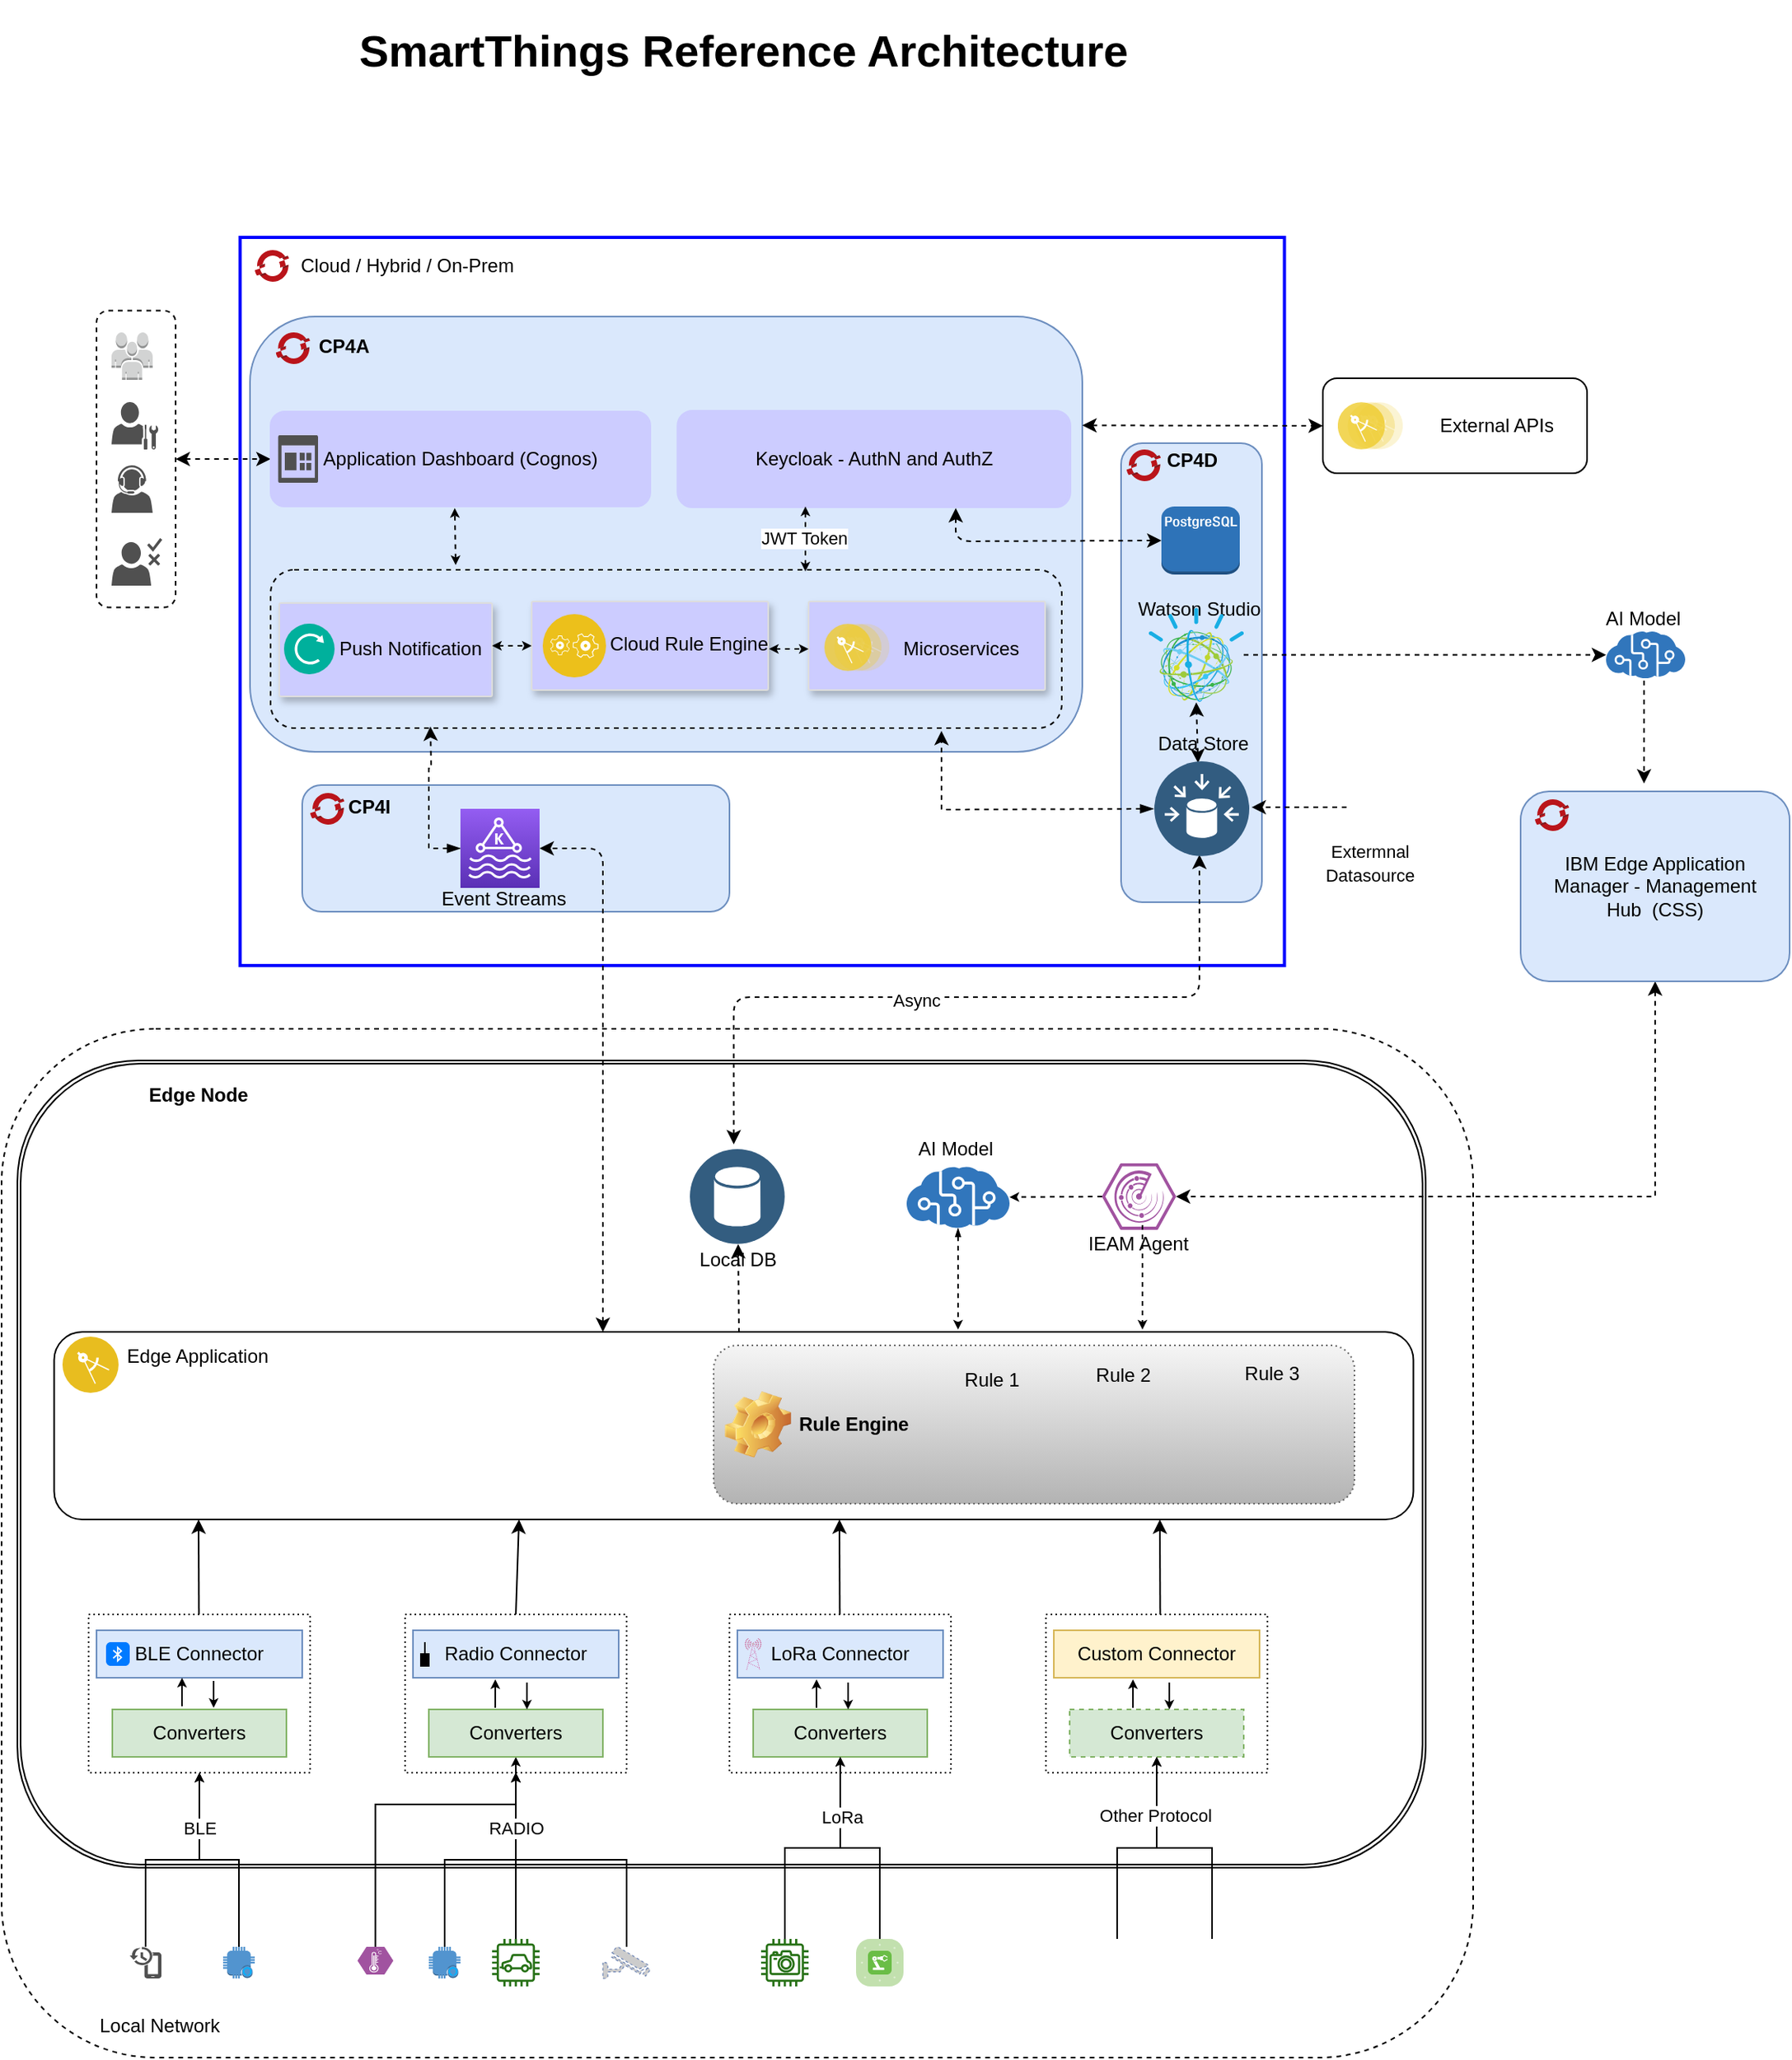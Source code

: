 <mxfile version="13.10.2" type="device" pages="2"><diagram id="ZgmYp_wEpdq-VJzgF_Wv" name="Reference Architecture"><mxGraphModel dx="1176" dy="687" grid="1" gridSize="10" guides="1" tooltips="1" connect="1" arrows="1" fold="1" page="1" pageScale="1" pageWidth="1169" pageHeight="1654" math="0" shadow="0"><root><mxCell id="yxbL6rytC3mSgmr6Fe93-0"/><mxCell id="yxbL6rytC3mSgmr6Fe93-1" parent="yxbL6rytC3mSgmr6Fe93-0"/><mxCell id="tzAaXdv3ksH7AurBjqTQ-0" value="]&lt;br&gt;" style="rounded=0;whiteSpace=wrap;html=1;fillColor=none;strokeWidth=2;strokeColor=#0000FF;arcSize=18;" vertex="1" parent="yxbL6rytC3mSgmr6Fe93-1"><mxGeometry x="180.74" y="250" width="660" height="460" as="geometry"/></mxCell><mxCell id="tzAaXdv3ksH7AurBjqTQ-1" value="" style="rounded=1;whiteSpace=wrap;html=1;fillColor=#dae8fc;strokeColor=#6c8ebf;" vertex="1" parent="yxbL6rytC3mSgmr6Fe93-1"><mxGeometry x="187" y="300" width="526" height="275" as="geometry"/></mxCell><mxCell id="tzAaXdv3ksH7AurBjqTQ-2" value="" style="shape=ext;rounded=1;html=1;whiteSpace=wrap;double=1;" vertex="1" parent="yxbL6rytC3mSgmr6Fe93-1"><mxGeometry x="40" y="770" width="890" height="510" as="geometry"/></mxCell><mxCell id="tzAaXdv3ksH7AurBjqTQ-3" value="" style="rounded=1;whiteSpace=wrap;html=1;fillColor=#dae8fc;strokeColor=#6c8ebf;" vertex="1" parent="yxbL6rytC3mSgmr6Fe93-1"><mxGeometry x="220" y="596" width="270" height="80" as="geometry"/></mxCell><mxCell id="tzAaXdv3ksH7AurBjqTQ-4" value="" style="rounded=1;whiteSpace=wrap;html=1;fillColor=#dae8fc;strokeColor=#6c8ebf;" vertex="1" parent="yxbL6rytC3mSgmr6Fe93-1"><mxGeometry x="737.5" y="380" width="89" height="290" as="geometry"/></mxCell><mxCell id="tzAaXdv3ksH7AurBjqTQ-5" value="" style="rounded=1;whiteSpace=wrap;html=1;fillColor=none;dashed=1;" vertex="1" parent="yxbL6rytC3mSgmr6Fe93-1"><mxGeometry x="90" y="296.25" width="50" height="187.5" as="geometry"/></mxCell><mxCell id="tzAaXdv3ksH7AurBjqTQ-6" value="" style="rounded=1;whiteSpace=wrap;html=1;strokeWidth=1;fillColor=none;dashed=1;" vertex="1" parent="yxbL6rytC3mSgmr6Fe93-1"><mxGeometry x="200" y="460" width="500" height="100" as="geometry"/></mxCell><mxCell id="tzAaXdv3ksH7AurBjqTQ-7" value="" style="rounded=1;whiteSpace=wrap;html=1;fillColor=none;dashed=1;" vertex="1" parent="yxbL6rytC3mSgmr6Fe93-1"><mxGeometry x="30" y="750" width="930" height="650" as="geometry"/></mxCell><mxCell id="tzAaXdv3ksH7AurBjqTQ-8" value="" style="outlineConnect=0;dashed=0;verticalLabelPosition=bottom;verticalAlign=top;align=center;html=1;shape=mxgraph.aws3.alexa_enabled_device;fillColor=#5294CF;gradientColor=none;" vertex="1" parent="yxbL6rytC3mSgmr6Fe93-1"><mxGeometry x="170" y="1330" width="20" height="20" as="geometry"/></mxCell><mxCell id="tzAaXdv3ksH7AurBjqTQ-9" value="" style="pointerEvents=1;shadow=0;dashed=0;html=1;strokeColor=none;labelPosition=center;verticalLabelPosition=bottom;verticalAlign=top;align=center;fillColor=#505050;shape=mxgraph.mscae.intune.device_history" vertex="1" parent="yxbL6rytC3mSgmr6Fe93-1"><mxGeometry x="111" y="1330" width="20" height="20" as="geometry"/></mxCell><mxCell id="tzAaXdv3ksH7AurBjqTQ-10" value="" style="edgeStyle=orthogonalEdgeStyle;rounded=0;orthogonalLoop=1;jettySize=auto;html=1;startSize=3;endSize=3;" edge="1" parent="yxbL6rytC3mSgmr6Fe93-1" source="tzAaXdv3ksH7AurBjqTQ-11" target="tzAaXdv3ksH7AurBjqTQ-27"><mxGeometry relative="1" as="geometry"/></mxCell><mxCell id="tzAaXdv3ksH7AurBjqTQ-11" value="" style="outlineConnect=0;fontColor=#232F3E;gradientColor=none;fillColor=#277116;strokeColor=none;dashed=0;verticalLabelPosition=bottom;verticalAlign=top;align=center;html=1;fontSize=12;fontStyle=0;aspect=fixed;pointerEvents=1;shape=mxgraph.aws4.car;" vertex="1" parent="yxbL6rytC3mSgmr6Fe93-1"><mxGeometry x="340" y="1325" width="30" height="30" as="geometry"/></mxCell><mxCell id="tzAaXdv3ksH7AurBjqTQ-12" value="" style="fontColor=#0066CC;verticalAlign=top;verticalLabelPosition=bottom;labelPosition=center;align=center;html=1;outlineConnect=0;fillColor=#CCCCCC;strokeColor=#6881B3;gradientColor=none;gradientDirection=north;strokeWidth=2;shape=mxgraph.networks.security_camera;dashed=1;" vertex="1" parent="yxbL6rytC3mSgmr6Fe93-1"><mxGeometry x="410" y="1330" width="30" height="20" as="geometry"/></mxCell><mxCell id="tzAaXdv3ksH7AurBjqTQ-13" value="" style="outlineConnect=0;fontColor=#232F3E;gradientColor=none;fillColor=#277116;strokeColor=none;dashed=0;verticalLabelPosition=bottom;verticalAlign=top;align=center;html=1;fontSize=12;fontStyle=0;aspect=fixed;pointerEvents=1;shape=mxgraph.aws4.camera;" vertex="1" parent="yxbL6rytC3mSgmr6Fe93-1"><mxGeometry x="510" y="1325" width="30" height="30" as="geometry"/></mxCell><mxCell id="tzAaXdv3ksH7AurBjqTQ-14" value="Local Network" style="text;html=1;strokeColor=none;fillColor=none;align=center;verticalAlign=middle;whiteSpace=wrap;rounded=0;dashed=1;" vertex="1" parent="yxbL6rytC3mSgmr6Fe93-1"><mxGeometry x="90" y="1370" width="80" height="20" as="geometry"/></mxCell><mxCell id="tzAaXdv3ksH7AurBjqTQ-15" value="" style="rounded=0;whiteSpace=wrap;html=1;fillColor=none;dashed=1;dashPattern=1 2;strokeColor=#0F0F0F;" vertex="1" parent="yxbL6rytC3mSgmr6Fe93-1"><mxGeometry x="85" y="1120" width="140" height="100" as="geometry"/></mxCell><mxCell id="tzAaXdv3ksH7AurBjqTQ-16" value="BLE Connector" style="rounded=0;whiteSpace=wrap;html=1;fillColor=#dae8fc;strokeColor=#6c8ebf;" vertex="1" parent="yxbL6rytC3mSgmr6Fe93-1"><mxGeometry x="90" y="1130" width="130" height="30" as="geometry"/></mxCell><mxCell id="tzAaXdv3ksH7AurBjqTQ-17" value="Converters" style="rounded=0;whiteSpace=wrap;html=1;fillColor=#d5e8d4;strokeColor=#82b366;" vertex="1" parent="yxbL6rytC3mSgmr6Fe93-1"><mxGeometry x="100" y="1180" width="110" height="30" as="geometry"/></mxCell><mxCell id="tzAaXdv3ksH7AurBjqTQ-18" value="" style="shape=image;html=1;verticalAlign=top;verticalLabelPosition=bottom;labelBackgroundColor=#ffffff;imageAspect=0;aspect=fixed;image=https://cdn4.iconfinder.com/data/icons/ionicons/512/icon-ios7-refresh-empty-128.png;dashed=1;dashPattern=1 2;strokeColor=#0F0F0F;fillColor=none;" vertex="1" parent="yxbL6rytC3mSgmr6Fe93-1"><mxGeometry x="103" y="1186" width="20" height="20" as="geometry"/></mxCell><mxCell id="tzAaXdv3ksH7AurBjqTQ-19" value="" style="html=1;strokeWidth=1;shadow=0;dashed=0;shape=mxgraph.ios7.misc.bluetooth;fillColor=#007AFF;strokeColor=none;buttonText=;strokeColor2=#222222;fontColor=#222222;fontSize=8;verticalLabelPosition=bottom;verticalAlign=top;align=center;dashPattern=1 2;" vertex="1" parent="yxbL6rytC3mSgmr6Fe93-1"><mxGeometry x="96" y="1137.5" width="15" height="15" as="geometry"/></mxCell><mxCell id="tzAaXdv3ksH7AurBjqTQ-20" value="" style="endArrow=classic;html=1;entryX=0.582;entryY=-0.033;entryDx=0;entryDy=0;entryPerimeter=0;startSize=3;endSize=3;" edge="1" parent="yxbL6rytC3mSgmr6Fe93-1" target="tzAaXdv3ksH7AurBjqTQ-17"><mxGeometry width="50" height="50" relative="1" as="geometry"><mxPoint x="164" y="1162" as="sourcePoint"/><mxPoint x="650" y="1150" as="targetPoint"/></mxGeometry></mxCell><mxCell id="tzAaXdv3ksH7AurBjqTQ-21" value="" style="endArrow=classic;html=1;entryX=0.454;entryY=1;entryDx=0;entryDy=0;entryPerimeter=0;startSize=3;endSize=3;" edge="1" parent="yxbL6rytC3mSgmr6Fe93-1"><mxGeometry width="50" height="50" relative="1" as="geometry"><mxPoint x="144" y="1178" as="sourcePoint"/><mxPoint x="144.02" y="1160" as="targetPoint"/></mxGeometry></mxCell><mxCell id="tzAaXdv3ksH7AurBjqTQ-22" value="" style="edgeStyle=orthogonalEdgeStyle;rounded=0;orthogonalLoop=1;jettySize=auto;html=1;startSize=3;endSize=3;" edge="1" parent="yxbL6rytC3mSgmr6Fe93-1" source="tzAaXdv3ksH7AurBjqTQ-9" target="tzAaXdv3ksH7AurBjqTQ-15"><mxGeometry relative="1" as="geometry"/></mxCell><mxCell id="tzAaXdv3ksH7AurBjqTQ-23" value="" style="edgeStyle=orthogonalEdgeStyle;rounded=0;orthogonalLoop=1;jettySize=auto;html=1;startSize=3;endSize=3;" edge="1" parent="yxbL6rytC3mSgmr6Fe93-1" source="tzAaXdv3ksH7AurBjqTQ-8" target="tzAaXdv3ksH7AurBjqTQ-15"><mxGeometry relative="1" as="geometry"/></mxCell><mxCell id="tzAaXdv3ksH7AurBjqTQ-24" value="BLE" style="edgeLabel;html=1;align=center;verticalAlign=middle;resizable=0;points=[];" vertex="1" connectable="0" parent="tzAaXdv3ksH7AurBjqTQ-23"><mxGeometry x="0.481" relative="1" as="geometry"><mxPoint as="offset"/></mxGeometry></mxCell><mxCell id="tzAaXdv3ksH7AurBjqTQ-25" value="" style="rounded=0;whiteSpace=wrap;html=1;fillColor=none;dashed=1;dashPattern=1 2;strokeColor=#0F0F0F;" vertex="1" parent="yxbL6rytC3mSgmr6Fe93-1"><mxGeometry x="285" y="1120" width="140" height="100" as="geometry"/></mxCell><mxCell id="tzAaXdv3ksH7AurBjqTQ-26" value="Radio Connector" style="rounded=0;whiteSpace=wrap;html=1;fillColor=#dae8fc;strokeColor=#6c8ebf;" vertex="1" parent="yxbL6rytC3mSgmr6Fe93-1"><mxGeometry x="290" y="1130" width="130" height="30" as="geometry"/></mxCell><mxCell id="tzAaXdv3ksH7AurBjqTQ-27" value="Converters" style="rounded=0;whiteSpace=wrap;html=1;fillColor=#d5e8d4;strokeColor=#82b366;" vertex="1" parent="yxbL6rytC3mSgmr6Fe93-1"><mxGeometry x="300" y="1180" width="110" height="30" as="geometry"/></mxCell><mxCell id="tzAaXdv3ksH7AurBjqTQ-28" value="" style="outlineConnect=0;dashed=0;verticalLabelPosition=bottom;verticalAlign=top;align=center;html=1;shape=mxgraph.aws3.alexa_enabled_device;fillColor=#5294CF;gradientColor=none;" vertex="1" parent="yxbL6rytC3mSgmr6Fe93-1"><mxGeometry x="300" y="1330" width="20" height="20" as="geometry"/></mxCell><mxCell id="tzAaXdv3ksH7AurBjqTQ-29" value="" style="edgeStyle=orthogonalEdgeStyle;rounded=0;orthogonalLoop=1;jettySize=auto;html=1;startSize=3;endSize=3;" edge="1" parent="yxbL6rytC3mSgmr6Fe93-1" source="tzAaXdv3ksH7AurBjqTQ-28" target="tzAaXdv3ksH7AurBjqTQ-25"><mxGeometry relative="1" as="geometry"/></mxCell><mxCell id="tzAaXdv3ksH7AurBjqTQ-30" value="" style="edgeStyle=orthogonalEdgeStyle;rounded=0;orthogonalLoop=1;jettySize=auto;html=1;startSize=3;endSize=3;" edge="1" parent="yxbL6rytC3mSgmr6Fe93-1" source="tzAaXdv3ksH7AurBjqTQ-12" target="tzAaXdv3ksH7AurBjqTQ-25"><mxGeometry relative="1" as="geometry"/></mxCell><mxCell id="tzAaXdv3ksH7AurBjqTQ-31" value="RADIO" style="edgeLabel;html=1;align=center;verticalAlign=middle;resizable=0;points=[];" vertex="1" connectable="0" parent="tzAaXdv3ksH7AurBjqTQ-30"><mxGeometry x="0.611" relative="1" as="geometry"><mxPoint as="offset"/></mxGeometry></mxCell><mxCell id="tzAaXdv3ksH7AurBjqTQ-32" value="" style="verticalLabelPosition=bottom;shadow=0;dashed=0;align=center;fillColor=strokeColor;html=1;verticalAlign=top;strokeWidth=1;shape=mxgraph.electrical.miscellaneous.mf_contact_2;dashPattern=1 2;direction=south;" vertex="1" parent="yxbL6rytC3mSgmr6Fe93-1"><mxGeometry x="295" y="1137.5" width="5" height="15" as="geometry"/></mxCell><mxCell id="tzAaXdv3ksH7AurBjqTQ-33" value="" style="rounded=0;whiteSpace=wrap;html=1;fillColor=none;dashed=1;dashPattern=1 2;strokeColor=#0F0F0F;" vertex="1" parent="yxbL6rytC3mSgmr6Fe93-1"><mxGeometry x="490" y="1120" width="140" height="100" as="geometry"/></mxCell><mxCell id="tzAaXdv3ksH7AurBjqTQ-34" value="LoRa Connector" style="rounded=0;whiteSpace=wrap;html=1;fillColor=#dae8fc;strokeColor=#6c8ebf;" vertex="1" parent="yxbL6rytC3mSgmr6Fe93-1"><mxGeometry x="495" y="1130" width="130" height="30" as="geometry"/></mxCell><mxCell id="tzAaXdv3ksH7AurBjqTQ-35" value="Converters" style="rounded=0;whiteSpace=wrap;html=1;fillColor=#d5e8d4;strokeColor=#82b366;" vertex="1" parent="yxbL6rytC3mSgmr6Fe93-1"><mxGeometry x="505" y="1180" width="110" height="30" as="geometry"/></mxCell><mxCell id="tzAaXdv3ksH7AurBjqTQ-36" value="" style="verticalLabelPosition=bottom;html=1;fillColor=#6ABD46;strokeColor=#ffffff;verticalAlign=top;align=center;points=[[0.085,0.085,0],[0.915,0.085,0],[0.915,0.915,0],[0.085,0.915,0],[0.25,0,0],[0.5,0,0],[0.75,0,0],[1,0.25,0],[1,0.5,0],[1,0.75,0],[0.75,1,0],[0.5,1,0],[0.25,1,0],[0,0.75,0],[0,0.5,0],[0,0.25,0]];pointerEvents=1;shape=mxgraph.cisco_safe.compositeIcon;bgIcon=mxgraph.cisco_safe.architecture.generic_appliance;resIcon=mxgraph.cisco_safe.architecture.actuator;dashed=1;dashPattern=1 2;" vertex="1" parent="yxbL6rytC3mSgmr6Fe93-1"><mxGeometry x="570" y="1325" width="30" height="30" as="geometry"/></mxCell><mxCell id="tzAaXdv3ksH7AurBjqTQ-37" value="" style="edgeStyle=orthogonalEdgeStyle;rounded=0;orthogonalLoop=1;jettySize=auto;html=1;startSize=3;endSize=3;" edge="1" parent="yxbL6rytC3mSgmr6Fe93-1" source="tzAaXdv3ksH7AurBjqTQ-13" target="tzAaXdv3ksH7AurBjqTQ-35"><mxGeometry relative="1" as="geometry"/></mxCell><mxCell id="tzAaXdv3ksH7AurBjqTQ-38" value="" style="edgeStyle=orthogonalEdgeStyle;rounded=0;orthogonalLoop=1;jettySize=auto;html=1;startSize=3;endSize=3;" edge="1" parent="yxbL6rytC3mSgmr6Fe93-1" source="tzAaXdv3ksH7AurBjqTQ-36" target="tzAaXdv3ksH7AurBjqTQ-35"><mxGeometry relative="1" as="geometry"/></mxCell><mxCell id="tzAaXdv3ksH7AurBjqTQ-39" value="LoRa" style="edgeLabel;html=1;align=center;verticalAlign=middle;resizable=0;points=[];" vertex="1" connectable="0" parent="tzAaXdv3ksH7AurBjqTQ-38"><mxGeometry x="0.457" y="-1" relative="1" as="geometry"><mxPoint as="offset"/></mxGeometry></mxCell><mxCell id="tzAaXdv3ksH7AurBjqTQ-40" value="" style="fontColor=#0066CC;verticalAlign=top;verticalLabelPosition=bottom;labelPosition=center;align=center;html=1;outlineConnect=0;fillColor=#CCCCCC;gradientColor=none;gradientDirection=north;strokeWidth=2;shape=mxgraph.networks.radio_tower;dashed=1;dashPattern=1 2;strokeColor=#CC0066;" vertex="1" parent="yxbL6rytC3mSgmr6Fe93-1"><mxGeometry x="500" y="1135" width="10" height="20" as="geometry"/></mxCell><mxCell id="tzAaXdv3ksH7AurBjqTQ-41" value="" style="shape=image;html=1;verticalAlign=top;verticalLabelPosition=bottom;labelBackgroundColor=#ffffff;imageAspect=0;aspect=fixed;image=https://cdn4.iconfinder.com/data/icons/ionicons/512/icon-ios7-refresh-empty-128.png;dashed=1;dashPattern=1 2;strokeColor=#0F0F0F;fillColor=none;" vertex="1" parent="yxbL6rytC3mSgmr6Fe93-1"><mxGeometry x="300" y="1186" width="20" height="20" as="geometry"/></mxCell><mxCell id="tzAaXdv3ksH7AurBjqTQ-42" value="" style="shape=image;html=1;verticalAlign=top;verticalLabelPosition=bottom;labelBackgroundColor=#ffffff;imageAspect=0;aspect=fixed;image=https://cdn4.iconfinder.com/data/icons/ionicons/512/icon-ios7-refresh-empty-128.png;dashed=1;dashPattern=1 2;strokeColor=#0F0F0F;fillColor=none;" vertex="1" parent="yxbL6rytC3mSgmr6Fe93-1"><mxGeometry x="505" y="1185" width="20" height="20" as="geometry"/></mxCell><mxCell id="tzAaXdv3ksH7AurBjqTQ-43" value="" style="endArrow=classic;html=1;entryX=0.582;entryY=-0.033;entryDx=0;entryDy=0;entryPerimeter=0;startSize=3;endSize=3;" edge="1" parent="yxbL6rytC3mSgmr6Fe93-1"><mxGeometry width="50" height="50" relative="1" as="geometry"><mxPoint x="362" y="1163" as="sourcePoint"/><mxPoint x="362.02" y="1180.01" as="targetPoint"/></mxGeometry></mxCell><mxCell id="tzAaXdv3ksH7AurBjqTQ-44" value="" style="endArrow=classic;html=1;entryX=0.454;entryY=1;entryDx=0;entryDy=0;entryPerimeter=0;startSize=3;endSize=3;" edge="1" parent="yxbL6rytC3mSgmr6Fe93-1"><mxGeometry width="50" height="50" relative="1" as="geometry"><mxPoint x="342" y="1179" as="sourcePoint"/><mxPoint x="342.02" y="1161" as="targetPoint"/></mxGeometry></mxCell><mxCell id="tzAaXdv3ksH7AurBjqTQ-45" value="" style="endArrow=classic;html=1;entryX=0.582;entryY=-0.033;entryDx=0;entryDy=0;entryPerimeter=0;startSize=3;endSize=3;" edge="1" parent="yxbL6rytC3mSgmr6Fe93-1"><mxGeometry width="50" height="50" relative="1" as="geometry"><mxPoint x="565" y="1163" as="sourcePoint"/><mxPoint x="565.02" y="1180.01" as="targetPoint"/></mxGeometry></mxCell><mxCell id="tzAaXdv3ksH7AurBjqTQ-46" value="" style="endArrow=classic;html=1;entryX=0.454;entryY=1;entryDx=0;entryDy=0;entryPerimeter=0;startSize=3;endSize=3;" edge="1" parent="yxbL6rytC3mSgmr6Fe93-1"><mxGeometry width="50" height="50" relative="1" as="geometry"><mxPoint x="545" y="1179" as="sourcePoint"/><mxPoint x="545.02" y="1161" as="targetPoint"/></mxGeometry></mxCell><mxCell id="tzAaXdv3ksH7AurBjqTQ-47" value="" style="rounded=0;whiteSpace=wrap;html=1;fillColor=none;dashed=1;dashPattern=1 2;strokeColor=#0F0F0F;" vertex="1" parent="yxbL6rytC3mSgmr6Fe93-1"><mxGeometry x="690" y="1120" width="140" height="100" as="geometry"/></mxCell><mxCell id="tzAaXdv3ksH7AurBjqTQ-48" value="Custom Connector" style="rounded=0;whiteSpace=wrap;html=1;fillColor=#fff2cc;strokeColor=#d6b656;" vertex="1" parent="yxbL6rytC3mSgmr6Fe93-1"><mxGeometry x="695" y="1130" width="130" height="30" as="geometry"/></mxCell><mxCell id="tzAaXdv3ksH7AurBjqTQ-49" value="Converters" style="rounded=0;whiteSpace=wrap;html=1;fillColor=#d5e8d4;strokeColor=#82b366;dashed=1;" vertex="1" parent="yxbL6rytC3mSgmr6Fe93-1"><mxGeometry x="705" y="1180" width="110" height="30" as="geometry"/></mxCell><mxCell id="tzAaXdv3ksH7AurBjqTQ-50" value="" style="endArrow=classic;html=1;entryX=0.454;entryY=1;entryDx=0;entryDy=0;entryPerimeter=0;startSize=3;endSize=3;" edge="1" parent="yxbL6rytC3mSgmr6Fe93-1"><mxGeometry width="50" height="50" relative="1" as="geometry"><mxPoint x="745" y="1179" as="sourcePoint"/><mxPoint x="745.02" y="1161" as="targetPoint"/></mxGeometry></mxCell><mxCell id="tzAaXdv3ksH7AurBjqTQ-51" value="" style="endArrow=classic;html=1;entryX=0.582;entryY=-0.033;entryDx=0;entryDy=0;entryPerimeter=0;startSize=3;endSize=3;" edge="1" parent="yxbL6rytC3mSgmr6Fe93-1"><mxGeometry width="50" height="50" relative="1" as="geometry"><mxPoint x="768" y="1163" as="sourcePoint"/><mxPoint x="768.02" y="1180.01" as="targetPoint"/></mxGeometry></mxCell><mxCell id="tzAaXdv3ksH7AurBjqTQ-52" value="" style="shape=image;html=1;verticalAlign=top;verticalLabelPosition=bottom;labelBackgroundColor=#ffffff;imageAspect=0;aspect=fixed;image=https://cdn2.iconfinder.com/data/icons/ios-7-icons/50/engine-128.png;dashed=1;dashPattern=1 2;strokeColor=#CC0066;fillColor=none;" vertex="1" parent="yxbL6rytC3mSgmr6Fe93-1"><mxGeometry x="720" y="1325" width="30" height="30" as="geometry"/></mxCell><mxCell id="tzAaXdv3ksH7AurBjqTQ-53" value="" style="shape=image;html=1;verticalAlign=top;verticalLabelPosition=bottom;labelBackgroundColor=#ffffff;imageAspect=0;aspect=fixed;image=https://cdn0.iconfinder.com/data/icons/analytic-investment-and-balanced-scorecard/512/33_Bulb_light_light_bulb_tips-128.png;dashed=1;dashPattern=1 2;strokeColor=#CC0066;fillColor=none;" vertex="1" parent="yxbL6rytC3mSgmr6Fe93-1"><mxGeometry x="780" y="1325" width="30" height="30" as="geometry"/></mxCell><mxCell id="tzAaXdv3ksH7AurBjqTQ-54" value="" style="edgeStyle=orthogonalEdgeStyle;rounded=0;orthogonalLoop=1;jettySize=auto;html=1;startSize=3;endSize=3;" edge="1" parent="yxbL6rytC3mSgmr6Fe93-1" source="tzAaXdv3ksH7AurBjqTQ-53" target="tzAaXdv3ksH7AurBjqTQ-49"><mxGeometry relative="1" as="geometry"/></mxCell><mxCell id="tzAaXdv3ksH7AurBjqTQ-55" value="" style="edgeStyle=orthogonalEdgeStyle;rounded=0;orthogonalLoop=1;jettySize=auto;html=1;startSize=3;endSize=3;" edge="1" parent="yxbL6rytC3mSgmr6Fe93-1" source="tzAaXdv3ksH7AurBjqTQ-52" target="tzAaXdv3ksH7AurBjqTQ-49"><mxGeometry relative="1" as="geometry"/></mxCell><mxCell id="tzAaXdv3ksH7AurBjqTQ-56" value="Other Protocol" style="edgeLabel;html=1;align=center;verticalAlign=middle;resizable=0;points=[];" vertex="1" connectable="0" parent="tzAaXdv3ksH7AurBjqTQ-55"><mxGeometry x="0.471" y="1" relative="1" as="geometry"><mxPoint as="offset"/></mxGeometry></mxCell><mxCell id="tzAaXdv3ksH7AurBjqTQ-57" value="Rule Engine" style="label;whiteSpace=wrap;html=1;image=img/clipart/Gear_128x128.png;dashed=1;dashPattern=1 2;gradientColor=#b3b3b3;fillColor=#f5f5f5;strokeColor=#666666;" vertex="1" parent="yxbL6rytC3mSgmr6Fe93-1"><mxGeometry x="480" y="950" width="405" height="100" as="geometry"/></mxCell><mxCell id="tzAaXdv3ksH7AurBjqTQ-58" value="&lt;p style=&quot;line-height: 120%&quot;&gt;&lt;font style=&quot;font-size: 12px&quot;&gt;Edge Node&lt;/font&gt;&lt;/p&gt;" style="text;strokeColor=none;fillColor=none;html=1;fontSize=24;fontStyle=1;verticalAlign=middle;align=center;dashed=1;dashPattern=1 2;" vertex="1" parent="yxbL6rytC3mSgmr6Fe93-1"><mxGeometry x="111" y="780" width="85" height="20" as="geometry"/></mxCell><mxCell id="tzAaXdv3ksH7AurBjqTQ-59" value="" style="shape=image;html=1;verticalAlign=top;verticalLabelPosition=bottom;labelBackgroundColor=#ffffff;imageAspect=0;aspect=fixed;image=https://cdn3.iconfinder.com/data/icons/ui-outline-1/100/ui_42-128.png;dashed=1;dashPattern=1 2;strokeColor=#CC0066;fillColor=none;" vertex="1" parent="yxbL6rytC3mSgmr6Fe93-1"><mxGeometry x="625" y="981.5" width="61" height="61" as="geometry"/></mxCell><mxCell id="tzAaXdv3ksH7AurBjqTQ-60" value="" style="shape=image;html=1;verticalAlign=top;verticalLabelPosition=bottom;labelBackgroundColor=#ffffff;imageAspect=0;aspect=fixed;image=https://cdn0.iconfinder.com/data/icons/analytic-investment-and-balanced-scorecard/512/40_Control_setting_Gear_setting-128.png;dashed=1;dashPattern=1 2;strokeColor=#CC0066;fillColor=none;" vertex="1" parent="yxbL6rytC3mSgmr6Fe93-1"><mxGeometry x="710.5" y="979" width="65" height="65" as="geometry"/></mxCell><mxCell id="tzAaXdv3ksH7AurBjqTQ-61" value="" style="shape=image;html=1;verticalAlign=top;verticalLabelPosition=bottom;labelBackgroundColor=#ffffff;imageAspect=0;aspect=fixed;image=https://cdn4.iconfinder.com/data/icons/web-essential-4/64/42-web_essential-128.png;dashed=1;dashPattern=1 2;strokeColor=#CC0066;fillColor=none;" vertex="1" parent="yxbL6rytC3mSgmr6Fe93-1"><mxGeometry x="800" y="977.5" width="65" height="65" as="geometry"/></mxCell><mxCell id="tzAaXdv3ksH7AurBjqTQ-62" value="Rule 1" style="text;html=1;strokeColor=none;fillColor=none;align=center;verticalAlign=middle;whiteSpace=wrap;rounded=0;dashed=1;dashPattern=1 2;" vertex="1" parent="yxbL6rytC3mSgmr6Fe93-1"><mxGeometry x="635.5" y="961.5" width="40" height="20" as="geometry"/></mxCell><mxCell id="tzAaXdv3ksH7AurBjqTQ-63" value="Rule 2" style="text;html=1;strokeColor=none;fillColor=none;align=center;verticalAlign=middle;whiteSpace=wrap;rounded=0;dashed=1;dashPattern=1 2;" vertex="1" parent="yxbL6rytC3mSgmr6Fe93-1"><mxGeometry x="718.5" y="959" width="40" height="20" as="geometry"/></mxCell><mxCell id="tzAaXdv3ksH7AurBjqTQ-64" value="Rule 3" style="text;html=1;strokeColor=none;fillColor=none;align=center;verticalAlign=middle;whiteSpace=wrap;rounded=0;dashed=1;dashPattern=1 2;" vertex="1" parent="yxbL6rytC3mSgmr6Fe93-1"><mxGeometry x="812.5" y="957.5" width="40" height="20" as="geometry"/></mxCell><mxCell id="tzAaXdv3ksH7AurBjqTQ-65" value="" style="edgeStyle=orthogonalEdgeStyle;rounded=0;orthogonalLoop=1;jettySize=auto;html=1;startSize=3;endSize=3;" edge="1" parent="yxbL6rytC3mSgmr6Fe93-1" source="tzAaXdv3ksH7AurBjqTQ-66" target="tzAaXdv3ksH7AurBjqTQ-25"><mxGeometry relative="1" as="geometry"><Array as="points"><mxPoint x="266" y="1240"/><mxPoint x="355" y="1240"/></Array></mxGeometry></mxCell><mxCell id="tzAaXdv3ksH7AurBjqTQ-66" value="" style="verticalLabelPosition=bottom;html=1;fillColor=#A153A0;strokeColor=#ffffff;verticalAlign=top;align=center;points=[[0,0.5,0],[0.125,0.25,0],[0.25,0,0],[0.5,0,0],[0.75,0,0],[0.875,0.25,0],[1,0.5,0],[0.875,0.75,0],[0.75,1,0],[0.5,1,0],[0.125,0.75,0]];pointerEvents=1;shape=mxgraph.cisco_safe.compositeIcon;bgIcon=mxgraph.cisco_safe.design.blank_device;resIcon=mxgraph.cisco_safe.design.sensor;dashed=1;" vertex="1" parent="yxbL6rytC3mSgmr6Fe93-1"><mxGeometry x="255" y="1330" width="22.5" height="17.5" as="geometry"/></mxCell><mxCell id="tzAaXdv3ksH7AurBjqTQ-67" value="" style="edgeStyle=orthogonalEdgeStyle;rounded=0;jumpSize=3;orthogonalLoop=1;jettySize=auto;html=1;startSize=3;endSize=3;strokeColor=#000000;dashed=1;strokeWidth=1;startArrow=blockThin;startFill=1;entryX=0.665;entryY=-0.013;entryDx=0;entryDy=0;entryPerimeter=0;" edge="1" parent="yxbL6rytC3mSgmr6Fe93-1" source="tzAaXdv3ksH7AurBjqTQ-68" target="tzAaXdv3ksH7AurBjqTQ-108"><mxGeometry relative="1" as="geometry"><mxPoint x="631" y="951" as="targetPoint"/></mxGeometry></mxCell><mxCell id="tzAaXdv3ksH7AurBjqTQ-68" value="" style="aspect=fixed;html=1;points=[];align=center;image;fontSize=12;image=img/lib/mscae/Cognitive_Services.svg;dashed=1;strokeColor=#CC0066;fillColor=none;" vertex="1" parent="yxbL6rytC3mSgmr6Fe93-1"><mxGeometry x="602" y="837" width="65" height="39" as="geometry"/></mxCell><mxCell id="tzAaXdv3ksH7AurBjqTQ-69" value="AI Model" style="text;html=1;strokeColor=none;fillColor=none;align=center;verticalAlign=middle;whiteSpace=wrap;rounded=0;dashed=1;" vertex="1" parent="yxbL6rytC3mSgmr6Fe93-1"><mxGeometry x="602.5" y="816" width="60" height="20" as="geometry"/></mxCell><mxCell id="tzAaXdv3ksH7AurBjqTQ-70" value="" style="verticalLabelPosition=bottom;html=1;fillColor=#A153A0;strokeColor=#ffffff;verticalAlign=top;align=center;points=[[0,0.5,0],[0.125,0.25,0],[0.25,0,0],[0.5,0,0],[0.75,0,0],[0.875,0.25,0],[1,0.5,0],[0.875,0.75,0],[0.75,1,0],[0.5,1,0],[0.125,0.75,0]];pointerEvents=1;shape=mxgraph.cisco_safe.compositeIcon;bgIcon=mxgraph.cisco_safe.design.blank_device;resIcon=mxgraph.cisco_safe.design.tetration_agent;dashed=1;" vertex="1" parent="yxbL6rytC3mSgmr6Fe93-1"><mxGeometry x="725.5" y="835" width="46.67" height="42" as="geometry"/></mxCell><mxCell id="tzAaXdv3ksH7AurBjqTQ-71" value="IEAM Agent" style="text;html=1;strokeColor=none;fillColor=none;align=center;verticalAlign=middle;whiteSpace=wrap;rounded=0;dashed=1;" vertex="1" parent="yxbL6rytC3mSgmr6Fe93-1"><mxGeometry x="711" y="874" width="75" height="23" as="geometry"/></mxCell><mxCell id="tzAaXdv3ksH7AurBjqTQ-72" value="" style="edgeStyle=orthogonalEdgeStyle;rounded=0;jumpSize=6;orthogonalLoop=1;jettySize=auto;html=1;startArrow=blockThin;startFill=1;startSize=6;endSize=6;strokeColor=#000000;strokeWidth=1;entryX=0.848;entryY=1.018;entryDx=0;entryDy=0;entryPerimeter=0;dashed=1;" edge="1" parent="yxbL6rytC3mSgmr6Fe93-1" target="tzAaXdv3ksH7AurBjqTQ-6"><mxGeometry relative="1" as="geometry"><mxPoint x="624" y="570" as="targetPoint"/><mxPoint x="758" y="611" as="sourcePoint"/></mxGeometry></mxCell><mxCell id="tzAaXdv3ksH7AurBjqTQ-73" value="" style="endArrow=classic;startArrow=classic;html=1;dashed=1;strokeColor=#000000;strokeWidth=1;edgeStyle=orthogonalEdgeStyle;endSize=6;startSize=6;exitX=0.5;exitY=0;exitDx=0;exitDy=0;" edge="1" parent="yxbL6rytC3mSgmr6Fe93-1"><mxGeometry width="50" height="50" relative="1" as="geometry"><mxPoint x="492.73" y="823" as="sourcePoint"/><mxPoint x="787" y="640" as="targetPoint"/><Array as="points"><mxPoint x="493" y="730"/><mxPoint x="787" y="730"/></Array></mxGeometry></mxCell><mxCell id="tzAaXdv3ksH7AurBjqTQ-74" value="Async" style="edgeLabel;html=1;align=center;verticalAlign=middle;resizable=0;points=[];" vertex="1" connectable="0" parent="tzAaXdv3ksH7AurBjqTQ-73"><mxGeometry x="-0.126" y="-2" relative="1" as="geometry"><mxPoint as="offset"/></mxGeometry></mxCell><mxCell id="tzAaXdv3ksH7AurBjqTQ-75" value="Cloud / Hybrid / On-Prem" style="text;html=1;strokeColor=none;fillColor=none;align=center;verticalAlign=middle;whiteSpace=wrap;rounded=0;dashed=1;" vertex="1" parent="yxbL6rytC3mSgmr6Fe93-1"><mxGeometry x="208.5" y="258" width="155" height="20" as="geometry"/></mxCell><mxCell id="tzAaXdv3ksH7AurBjqTQ-76" value="" style="edgeStyle=orthogonalEdgeStyle;rounded=0;orthogonalLoop=1;jettySize=auto;html=1;dashed=1;startArrow=classic;startFill=1;startSize=6;endSize=6;entryX=1;entryY=0.5;entryDx=0;entryDy=0;entryPerimeter=0;exitX=0.5;exitY=1;exitDx=0;exitDy=0;" edge="1" parent="yxbL6rytC3mSgmr6Fe93-1" source="tzAaXdv3ksH7AurBjqTQ-126" target="tzAaXdv3ksH7AurBjqTQ-70"><mxGeometry relative="1" as="geometry"/></mxCell><mxCell id="tzAaXdv3ksH7AurBjqTQ-77" value="" style="edgeStyle=orthogonalEdgeStyle;rounded=0;jumpSize=6;orthogonalLoop=1;jettySize=auto;html=1;startArrow=blockThin;startFill=1;startSize=6;endSize=6;strokeColor=#000000;strokeWidth=1;dashed=1;" edge="1" parent="yxbL6rytC3mSgmr6Fe93-1" source="tzAaXdv3ksH7AurBjqTQ-105"><mxGeometry relative="1" as="geometry"><mxPoint x="301" y="559" as="targetPoint"/><mxPoint x="300.9" y="609" as="sourcePoint"/></mxGeometry></mxCell><mxCell id="tzAaXdv3ksH7AurBjqTQ-78" value="Event Streams" style="text;html=1;strokeColor=none;fillColor=none;align=center;verticalAlign=middle;whiteSpace=wrap;rounded=0;dashed=1;" vertex="1" parent="yxbL6rytC3mSgmr6Fe93-1"><mxGeometry x="300" y="658" width="95" height="20" as="geometry"/></mxCell><mxCell id="tzAaXdv3ksH7AurBjqTQ-79" value="Data Store" style="text;html=1;strokeColor=none;fillColor=none;align=center;verticalAlign=middle;whiteSpace=wrap;rounded=0;dashed=1;" vertex="1" parent="yxbL6rytC3mSgmr6Fe93-1"><mxGeometry x="742" y="560" width="95" height="20" as="geometry"/></mxCell><mxCell id="tzAaXdv3ksH7AurBjqTQ-80" value="" style="endArrow=classic;html=1;strokeColor=#000000;strokeWidth=1;exitX=0;exitY=0.5;exitDx=0;exitDy=0;exitPerimeter=0;dashed=1;startSize=3;endSize=3;" edge="1" parent="yxbL6rytC3mSgmr6Fe93-1" source="tzAaXdv3ksH7AurBjqTQ-70" target="tzAaXdv3ksH7AurBjqTQ-68"><mxGeometry width="50" height="50" relative="1" as="geometry"><mxPoint x="80" y="726" as="sourcePoint"/><mxPoint x="130" y="676" as="targetPoint"/></mxGeometry></mxCell><mxCell id="tzAaXdv3ksH7AurBjqTQ-81" value="" style="endArrow=classic;startArrow=classic;html=1;dashed=1;strokeColor=#000000;strokeWidth=1;edgeStyle=orthogonalEdgeStyle;" edge="1" parent="yxbL6rytC3mSgmr6Fe93-1" source="tzAaXdv3ksH7AurBjqTQ-108" target="tzAaXdv3ksH7AurBjqTQ-105"><mxGeometry width="50" height="50" relative="1" as="geometry"><mxPoint x="434" y="937" as="sourcePoint"/><mxPoint x="330.87" y="650" as="targetPoint"/><Array as="points"><mxPoint x="410" y="636"/></Array></mxGeometry></mxCell><mxCell id="tzAaXdv3ksH7AurBjqTQ-82" value="" style="aspect=fixed;html=1;points=[];align=center;image;fontSize=12;image=img/lib/mscae/OpenShift.svg;dashed=1;strokeColor=#0000FF;strokeWidth=2;fillColor=#CCFFCC;" vertex="1" parent="yxbL6rytC3mSgmr6Fe93-1"><mxGeometry x="190" y="258" width="21.74" height="20" as="geometry"/></mxCell><mxCell id="tzAaXdv3ksH7AurBjqTQ-83" value="" style="strokeColor=#dddddd;shadow=1;strokeWidth=1;rounded=1;absoluteArcSize=1;arcSize=2;fillColor=#CCCCFF;" vertex="1" parent="yxbL6rytC3mSgmr6Fe93-1"><mxGeometry x="205.5" y="481" width="134.5" height="59" as="geometry"/></mxCell><mxCell id="tzAaXdv3ksH7AurBjqTQ-84" value="" style="outlineConnect=0;dashed=0;verticalLabelPosition=bottom;verticalAlign=top;align=center;html=1;shape=mxgraph.aws3.users;fillColor=#D2D3D3;gradientColor=none;" vertex="1" parent="yxbL6rytC3mSgmr6Fe93-1"><mxGeometry x="99.5" y="310" width="26" height="30" as="geometry"/></mxCell><mxCell id="tzAaXdv3ksH7AurBjqTQ-85" value="" style="pointerEvents=1;shadow=0;dashed=0;html=1;strokeColor=none;fillColor=#505050;labelPosition=center;verticalLabelPosition=bottom;verticalAlign=top;outlineConnect=0;align=center;shape=mxgraph.office.users.administrator;" vertex="1" parent="yxbL6rytC3mSgmr6Fe93-1"><mxGeometry x="99.5" y="354" width="29.5" height="30" as="geometry"/></mxCell><mxCell id="tzAaXdv3ksH7AurBjqTQ-86" value="" style="pointerEvents=1;shadow=0;dashed=0;html=1;strokeColor=none;fillColor=#505050;labelPosition=center;verticalLabelPosition=bottom;verticalAlign=top;outlineConnect=0;align=center;shape=mxgraph.office.users.call_center_agent;" vertex="1" parent="yxbL6rytC3mSgmr6Fe93-1"><mxGeometry x="99.5" y="394" width="26" height="30" as="geometry"/></mxCell><mxCell id="tzAaXdv3ksH7AurBjqTQ-87" value="" style="pointerEvents=1;shadow=0;dashed=0;html=1;strokeColor=none;fillColor=#505050;labelPosition=center;verticalLabelPosition=bottom;verticalAlign=top;outlineConnect=0;align=center;shape=mxgraph.office.users.approver;" vertex="1" parent="yxbL6rytC3mSgmr6Fe93-1"><mxGeometry x="99.5" y="440" width="32" height="30" as="geometry"/></mxCell><mxCell id="tzAaXdv3ksH7AurBjqTQ-88" value="" style="edgeStyle=orthogonalEdgeStyle;rounded=0;orthogonalLoop=1;jettySize=auto;html=1;entryX=0;entryY=0.5;entryDx=0;entryDy=0;dashed=1;startArrow=classic;startFill=1;endSize=6;startSize=6;" edge="1" parent="yxbL6rytC3mSgmr6Fe93-1" source="tzAaXdv3ksH7AurBjqTQ-5" target="tzAaXdv3ksH7AurBjqTQ-96"><mxGeometry relative="1" as="geometry"/></mxCell><mxCell id="tzAaXdv3ksH7AurBjqTQ-89" value="" style="aspect=fixed;html=1;points=[];align=center;image;fontSize=12;image=img/lib/mscae/Cognitive_Services.svg;dashed=1;fillColor=none;" vertex="1" parent="yxbL6rytC3mSgmr6Fe93-1"><mxGeometry x="1044" y="498.75" width="50" height="30" as="geometry"/></mxCell><mxCell id="tzAaXdv3ksH7AurBjqTQ-90" value="" style="endArrow=classic;html=1;dashed=1;" edge="1" parent="yxbL6rytC3mSgmr6Fe93-1"><mxGeometry width="50" height="50" relative="1" as="geometry"><mxPoint x="1068" y="530" as="sourcePoint"/><mxPoint x="1068" y="595" as="targetPoint"/><Array as="points"/></mxGeometry></mxCell><mxCell id="tzAaXdv3ksH7AurBjqTQ-91" value="" style="group" vertex="1" connectable="0" parent="yxbL6rytC3mSgmr6Fe93-1"><mxGeometry x="457.63" y="360" width="247.37" height="60" as="geometry"/></mxCell><mxCell id="tzAaXdv3ksH7AurBjqTQ-92" value="Keycloak - AuthN and AuthZ" style="rounded=1;whiteSpace=wrap;html=1;strokeColor=#CCCCFF;strokeWidth=2;fillColor=#CCCCFF;" vertex="1" parent="tzAaXdv3ksH7AurBjqTQ-91"><mxGeometry width="247.37" height="60" as="geometry"/></mxCell><mxCell id="tzAaXdv3ksH7AurBjqTQ-93" value="" style="shape=image;html=1;verticalAlign=top;verticalLabelPosition=bottom;labelBackgroundColor=#ffffff;imageAspect=0;aspect=fixed;image=https://cdn1.iconfinder.com/data/icons/science-technology-outline/91/Science__Technology_49-128.png;dashed=1;fillColor=none;" vertex="1" parent="tzAaXdv3ksH7AurBjqTQ-91"><mxGeometry x="5.13" y="15" width="30" height="30" as="geometry"/></mxCell><mxCell id="tzAaXdv3ksH7AurBjqTQ-94" value="" style="shape=image;html=1;verticalAlign=top;verticalLabelPosition=bottom;labelBackgroundColor=#ffffff;imageAspect=0;aspect=fixed;image=https://cdn4.iconfinder.com/data/icons/logos-and-brands/512/276_Redhat_logo-128.png;dashed=1;fillColor=#CCE5FF;" vertex="1" parent="tzAaXdv3ksH7AurBjqTQ-91"><mxGeometry x="210" y="15" width="30" height="30" as="geometry"/></mxCell><mxCell id="tzAaXdv3ksH7AurBjqTQ-95" value="" style="group" vertex="1" connectable="0" parent="yxbL6rytC3mSgmr6Fe93-1"><mxGeometry x="200" y="360" width="240" height="60" as="geometry"/></mxCell><mxCell id="tzAaXdv3ksH7AurBjqTQ-96" value="Application Dashboard (Cognos)" style="rounded=1;whiteSpace=wrap;html=1;strokeColor=#CCCCFF;strokeWidth=1;fillColor=#CCCCFF;" vertex="1" parent="tzAaXdv3ksH7AurBjqTQ-95"><mxGeometry width="240" height="60" as="geometry"/></mxCell><mxCell id="tzAaXdv3ksH7AurBjqTQ-97" value="" style="pointerEvents=1;shadow=0;dashed=0;html=1;strokeColor=none;labelPosition=center;verticalLabelPosition=bottom;verticalAlign=top;align=center;fillColor=#505050;shape=mxgraph.mscae.intune.dashboard" vertex="1" parent="tzAaXdv3ksH7AurBjqTQ-95"><mxGeometry x="4.8" y="15" width="25.2" height="30" as="geometry"/></mxCell><mxCell id="tzAaXdv3ksH7AurBjqTQ-98" value="" style="endArrow=classic;startArrow=classic;html=1;dashed=1;endSize=3;startSize=3;entryX=0.485;entryY=1.017;entryDx=0;entryDy=0;entryPerimeter=0;exitX=0.234;exitY=-0.03;exitDx=0;exitDy=0;exitPerimeter=0;" edge="1" parent="yxbL6rytC3mSgmr6Fe93-1" source="tzAaXdv3ksH7AurBjqTQ-6" target="tzAaXdv3ksH7AurBjqTQ-96"><mxGeometry width="50" height="50" relative="1" as="geometry"><mxPoint x="339" y="459" as="sourcePoint"/><mxPoint x="357.752" y="340" as="targetPoint"/></mxGeometry></mxCell><mxCell id="tzAaXdv3ksH7AurBjqTQ-99" value="" style="outlineConnect=0;dashed=0;verticalLabelPosition=bottom;verticalAlign=top;align=center;html=1;shape=mxgraph.aws3.postgre_sql_instance;fillColor=#2E73B8;gradientColor=none;" vertex="1" parent="yxbL6rytC3mSgmr6Fe93-1"><mxGeometry x="763" y="420" width="49.5" height="43" as="geometry"/></mxCell><mxCell id="tzAaXdv3ksH7AurBjqTQ-100" value="" style="aspect=fixed;html=1;points=[];align=center;image;fontSize=12;image=img/lib/mscae/OpenShift.svg;dashed=1;strokeColor=#0000FF;strokeWidth=2;fillColor=#CCFFCC;" vertex="1" parent="yxbL6rytC3mSgmr6Fe93-1"><mxGeometry x="740.94" y="384" width="21.74" height="20" as="geometry"/></mxCell><mxCell id="tzAaXdv3ksH7AurBjqTQ-101" value="&lt;b&gt;CP4D&lt;/b&gt;" style="text;html=1;strokeColor=none;fillColor=none;align=center;verticalAlign=middle;whiteSpace=wrap;rounded=0;dashed=1;" vertex="1" parent="yxbL6rytC3mSgmr6Fe93-1"><mxGeometry x="760.63" y="380" width="42.74" height="21.37" as="geometry"/></mxCell><mxCell id="tzAaXdv3ksH7AurBjqTQ-102" value="Watson Studio" style="text;html=1;strokeColor=none;fillColor=none;align=center;verticalAlign=middle;whiteSpace=wrap;rounded=0;dashed=1;" vertex="1" parent="yxbL6rytC3mSgmr6Fe93-1"><mxGeometry x="740.94" y="472.75" width="92.13" height="24" as="geometry"/></mxCell><mxCell id="tzAaXdv3ksH7AurBjqTQ-103" value="" style="endArrow=classic;startArrow=classic;html=1;dashed=1;endSize=6;startSize=6;entryX=0.5;entryY=1;entryDx=0;entryDy=0;" edge="1" parent="yxbL6rytC3mSgmr6Fe93-1" target="tzAaXdv3ksH7AurBjqTQ-118"><mxGeometry width="50" height="50" relative="1" as="geometry"><mxPoint x="786.138" y="582" as="sourcePoint"/><mxPoint x="785.192" y="470" as="targetPoint"/></mxGeometry></mxCell><mxCell id="tzAaXdv3ksH7AurBjqTQ-104" value="&lt;h1&gt;&lt;font style=&quot;font-size: 28px&quot;&gt;SmartThings Reference Architecture&lt;/font&gt;&lt;/h1&gt;" style="text;html=1;strokeColor=none;fillColor=none;spacing=5;spacingTop=-20;whiteSpace=wrap;overflow=hidden;rounded=0;dashed=1;" vertex="1" parent="yxbL6rytC3mSgmr6Fe93-1"><mxGeometry x="250.5" y="110" width="525" height="60" as="geometry"/></mxCell><mxCell id="tzAaXdv3ksH7AurBjqTQ-105" value="" style="outlineConnect=0;fontColor=#232F3E;gradientColor=#945DF2;gradientDirection=north;fillColor=#5A30B5;strokeColor=#ffffff;dashed=0;verticalLabelPosition=bottom;verticalAlign=top;align=center;html=1;fontSize=12;fontStyle=0;aspect=fixed;shape=mxgraph.aws4.resourceIcon;resIcon=mxgraph.aws4.managed_streaming_for_kafka;" vertex="1" parent="yxbL6rytC3mSgmr6Fe93-1"><mxGeometry x="320" y="611" width="50" height="50" as="geometry"/></mxCell><mxCell id="tzAaXdv3ksH7AurBjqTQ-106" value="" style="endArrow=classic;startArrow=classic;html=1;dashed=1;startSize=3;endSize=3;" edge="1" parent="yxbL6rytC3mSgmr6Fe93-1"><mxGeometry width="50" height="50" relative="1" as="geometry"><mxPoint x="538" y="461" as="sourcePoint"/><mxPoint x="538" y="420" as="targetPoint"/></mxGeometry></mxCell><mxCell id="tzAaXdv3ksH7AurBjqTQ-107" value="JWT Token" style="edgeLabel;html=1;align=center;verticalAlign=middle;resizable=0;points=[];" vertex="1" connectable="0" parent="tzAaXdv3ksH7AurBjqTQ-106"><mxGeometry x="0.038" y="1" relative="1" as="geometry"><mxPoint as="offset"/></mxGeometry></mxCell><mxCell id="tzAaXdv3ksH7AurBjqTQ-108" value="" style="rounded=1;whiteSpace=wrap;html=1;fillColor=none;" vertex="1" parent="yxbL6rytC3mSgmr6Fe93-1"><mxGeometry x="63.23" y="941.5" width="859" height="118.5" as="geometry"/></mxCell><mxCell id="tzAaXdv3ksH7AurBjqTQ-109" value="" style="endArrow=classic;html=1;entryX=0.342;entryY=1;entryDx=0;entryDy=0;entryPerimeter=0;exitX=0.5;exitY=0;exitDx=0;exitDy=0;" edge="1" parent="yxbL6rytC3mSgmr6Fe93-1" source="tzAaXdv3ksH7AurBjqTQ-25" target="tzAaXdv3ksH7AurBjqTQ-108"><mxGeometry width="50" height="50" relative="1" as="geometry"><mxPoint x="580" y="1010" as="sourcePoint"/><mxPoint x="630" y="960" as="targetPoint"/></mxGeometry></mxCell><mxCell id="tzAaXdv3ksH7AurBjqTQ-110" value="" style="endArrow=classic;html=1;entryX=0.342;entryY=1;entryDx=0;entryDy=0;entryPerimeter=0;exitX=0.5;exitY=0;exitDx=0;exitDy=0;" edge="1" parent="yxbL6rytC3mSgmr6Fe93-1"><mxGeometry width="50" height="50" relative="1" as="geometry"><mxPoint x="154.72" y="1120" as="sourcePoint"/><mxPoint x="154.498" y="1060" as="targetPoint"/></mxGeometry></mxCell><mxCell id="tzAaXdv3ksH7AurBjqTQ-111" value="" style="endArrow=classic;html=1;entryX=0.342;entryY=1;entryDx=0;entryDy=0;entryPerimeter=0;exitX=0.5;exitY=0;exitDx=0;exitDy=0;" edge="1" parent="yxbL6rytC3mSgmr6Fe93-1"><mxGeometry width="50" height="50" relative="1" as="geometry"><mxPoint x="559.72" y="1120" as="sourcePoint"/><mxPoint x="559.498" y="1060" as="targetPoint"/></mxGeometry></mxCell><mxCell id="tzAaXdv3ksH7AurBjqTQ-112" value="" style="endArrow=classic;html=1;entryX=0.342;entryY=1;entryDx=0;entryDy=0;entryPerimeter=0;exitX=0.5;exitY=0;exitDx=0;exitDy=0;" edge="1" parent="yxbL6rytC3mSgmr6Fe93-1"><mxGeometry width="50" height="50" relative="1" as="geometry"><mxPoint x="762.22" y="1120" as="sourcePoint"/><mxPoint x="761.998" y="1060" as="targetPoint"/></mxGeometry></mxCell><mxCell id="tzAaXdv3ksH7AurBjqTQ-113" value="" style="shape=image;html=1;verticalAlign=top;verticalLabelPosition=bottom;labelBackgroundColor=#ffffff;imageAspect=0;aspect=fixed;image=https://cdn3.iconfinder.com/data/icons/logos-and-brands-adobe/512/97_Docker-128.png;dashed=1;dashPattern=1 2;strokeColor=#CC0066;fillColor=none;" vertex="1" parent="yxbL6rytC3mSgmr6Fe93-1"><mxGeometry x="83" y="780" width="28" height="28" as="geometry"/></mxCell><mxCell id="tzAaXdv3ksH7AurBjqTQ-114" value="" style="endArrow=classic;html=1;startSize=3;endSize=3;dashed=1;" edge="1" parent="yxbL6rytC3mSgmr6Fe93-1"><mxGeometry width="50" height="50" relative="1" as="geometry"><mxPoint x="751" y="874" as="sourcePoint"/><mxPoint x="751" y="940" as="targetPoint"/></mxGeometry></mxCell><mxCell id="tzAaXdv3ksH7AurBjqTQ-115" value="Edge Application" style="text;html=1;strokeColor=none;fillColor=none;align=center;verticalAlign=middle;whiteSpace=wrap;rounded=0;" vertex="1" parent="yxbL6rytC3mSgmr6Fe93-1"><mxGeometry x="101.5" y="950" width="104" height="14.5" as="geometry"/></mxCell><mxCell id="tzAaXdv3ksH7AurBjqTQ-116" value="&lt;b&gt;CP4I&lt;/b&gt;" style="text;html=1;strokeColor=none;fillColor=none;align=center;verticalAlign=middle;whiteSpace=wrap;rounded=0;dashed=1;" vertex="1" parent="yxbL6rytC3mSgmr6Fe93-1"><mxGeometry x="245" y="599.63" width="35" height="21.37" as="geometry"/></mxCell><mxCell id="tzAaXdv3ksH7AurBjqTQ-117" value="" style="aspect=fixed;html=1;points=[];align=center;image;fontSize=12;image=img/lib/mscae/OpenShift.svg;dashed=1;strokeColor=#0000FF;strokeWidth=2;fillColor=#CCFFCC;" vertex="1" parent="yxbL6rytC3mSgmr6Fe93-1"><mxGeometry x="225" y="601" width="21.74" height="20" as="geometry"/></mxCell><mxCell id="tzAaXdv3ksH7AurBjqTQ-118" value="" style="aspect=fixed;perimeter=ellipsePerimeter;html=1;align=center;shadow=0;dashed=0;fontColor=#4277BB;labelBackgroundColor=#ffffff;fontSize=12;spacingTop=3;image;image=img/lib/ibm/miscellaneous/cognitive_services.svg;fillColor=#ffffff;" vertex="1" parent="yxbL6rytC3mSgmr6Fe93-1"><mxGeometry x="755" y="483.75" width="60" height="60" as="geometry"/></mxCell><mxCell id="tzAaXdv3ksH7AurBjqTQ-119" value="" style="shape=image;html=1;verticalAlign=top;verticalLabelPosition=bottom;labelBackgroundColor=#ffffff;imageAspect=0;aspect=fixed;image=https://cdn2.iconfinder.com/data/icons/whcompare-isometric-web-hosting-servers/50/server-2-128.png;dashed=1;fillColor=#ffffff;" vertex="1" parent="yxbL6rytC3mSgmr6Fe93-1"><mxGeometry x="865" y="575" width="60" height="60" as="geometry"/></mxCell><mxCell id="tzAaXdv3ksH7AurBjqTQ-120" value="" style="endArrow=classic;html=1;dashed=1;exitX=1;exitY=0.5;exitDx=0;exitDy=0;" edge="1" parent="yxbL6rytC3mSgmr6Fe93-1" source="tzAaXdv3ksH7AurBjqTQ-118" target="tzAaXdv3ksH7AurBjqTQ-89"><mxGeometry width="50" height="50" relative="1" as="geometry"><mxPoint x="580" y="430" as="sourcePoint"/><mxPoint x="630" y="380" as="targetPoint"/><Array as="points"/></mxGeometry></mxCell><mxCell id="tzAaXdv3ksH7AurBjqTQ-121" value="" style="endArrow=classic;html=1;dashed=1;entryX=1.069;entryY=0.483;entryDx=0;entryDy=0;entryPerimeter=0;" edge="1" parent="yxbL6rytC3mSgmr6Fe93-1"><mxGeometry width="50" height="50" relative="1" as="geometry"><mxPoint x="880" y="610" as="sourcePoint"/><mxPoint x="820.002" y="610.014" as="targetPoint"/><Array as="points"/></mxGeometry></mxCell><mxCell id="tzAaXdv3ksH7AurBjqTQ-122" value="&lt;font style=&quot;font-size: 11px&quot;&gt;Extermnal Datasource&lt;/font&gt;" style="text;html=1;strokeColor=none;fillColor=none;align=center;verticalAlign=middle;whiteSpace=wrap;rounded=0;dashed=1;" vertex="1" parent="yxbL6rytC3mSgmr6Fe93-1"><mxGeometry x="845" y="632" width="100" height="26" as="geometry"/></mxCell><mxCell id="tzAaXdv3ksH7AurBjqTQ-123" value="" style="aspect=fixed;html=1;points=[];align=center;image;fontSize=12;image=img/lib/mscae/OpenShift.svg;dashed=1;strokeColor=#0000FF;strokeWidth=2;fillColor=#CCFFCC;" vertex="1" parent="yxbL6rytC3mSgmr6Fe93-1"><mxGeometry x="203.26" y="310" width="21.74" height="20" as="geometry"/></mxCell><mxCell id="tzAaXdv3ksH7AurBjqTQ-124" value="&lt;b&gt;CP4A&lt;/b&gt;" style="text;html=1;strokeColor=none;fillColor=none;align=center;verticalAlign=middle;whiteSpace=wrap;rounded=0;dashed=1;" vertex="1" parent="yxbL6rytC3mSgmr6Fe93-1"><mxGeometry x="225" y="308.63" width="42.74" height="21.37" as="geometry"/></mxCell><mxCell id="tzAaXdv3ksH7AurBjqTQ-125" value="" style="group" vertex="1" connectable="0" parent="yxbL6rytC3mSgmr6Fe93-1"><mxGeometry x="990" y="600" width="170" height="120" as="geometry"/></mxCell><mxCell id="tzAaXdv3ksH7AurBjqTQ-126" value="" style="rounded=1;whiteSpace=wrap;html=1;strokeColor=#6c8ebf;fillColor=#dae8fc;" vertex="1" parent="tzAaXdv3ksH7AurBjqTQ-125"><mxGeometry width="170" height="120" as="geometry"/></mxCell><mxCell id="tzAaXdv3ksH7AurBjqTQ-127" value="IBM Edge Application Manager - Management Hub&amp;nbsp; (CSS)" style="text;html=1;strokeColor=none;fillColor=none;align=center;verticalAlign=middle;whiteSpace=wrap;rounded=0;dashed=1;" vertex="1" parent="tzAaXdv3ksH7AurBjqTQ-125"><mxGeometry x="9" y="10" width="152" height="100" as="geometry"/></mxCell><mxCell id="tzAaXdv3ksH7AurBjqTQ-128" value="" style="aspect=fixed;html=1;points=[];align=center;image;fontSize=12;image=img/lib/mscae/OpenShift.svg;" vertex="1" parent="tzAaXdv3ksH7AurBjqTQ-125"><mxGeometry x="9" y="5" width="21.74" height="20" as="geometry"/></mxCell><mxCell id="tzAaXdv3ksH7AurBjqTQ-129" value="AI Model" style="text;html=1;strokeColor=none;fillColor=none;align=center;verticalAlign=middle;whiteSpace=wrap;rounded=0;dashed=1;" vertex="1" parent="yxbL6rytC3mSgmr6Fe93-1"><mxGeometry x="1041" y="482.75" width="53" height="17.25" as="geometry"/></mxCell><mxCell id="tzAaXdv3ksH7AurBjqTQ-130" value="" style="endArrow=classic;startArrow=classic;html=1;exitX=0.709;exitY=1.017;exitDx=0;exitDy=0;exitPerimeter=0;entryX=0;entryY=0.5;entryDx=0;entryDy=0;entryPerimeter=0;dashed=1;" edge="1" parent="yxbL6rytC3mSgmr6Fe93-1" source="tzAaXdv3ksH7AurBjqTQ-92" target="tzAaXdv3ksH7AurBjqTQ-99"><mxGeometry width="50" height="50" relative="1" as="geometry"><mxPoint x="690" y="490" as="sourcePoint"/><mxPoint x="740" y="440" as="targetPoint"/><Array as="points"><mxPoint x="633" y="442"/></Array></mxGeometry></mxCell><mxCell id="tzAaXdv3ksH7AurBjqTQ-131" value="" style="rounded=1;whiteSpace=wrap;html=1;" vertex="1" parent="yxbL6rytC3mSgmr6Fe93-1"><mxGeometry x="865" y="339" width="167" height="60" as="geometry"/></mxCell><mxCell id="tzAaXdv3ksH7AurBjqTQ-132" value="" style="endArrow=classic;startArrow=classic;html=1;dashed=1;entryX=0;entryY=0.5;entryDx=0;entryDy=0;exitX=1;exitY=0.25;exitDx=0;exitDy=0;" edge="1" parent="yxbL6rytC3mSgmr6Fe93-1" source="tzAaXdv3ksH7AurBjqTQ-1" target="tzAaXdv3ksH7AurBjqTQ-131"><mxGeometry width="50" height="50" relative="1" as="geometry"><mxPoint x="580" y="550" as="sourcePoint"/><mxPoint x="630" y="500" as="targetPoint"/></mxGeometry></mxCell><mxCell id="tzAaXdv3ksH7AurBjqTQ-133" value="" style="aspect=fixed;perimeter=ellipsePerimeter;html=1;align=center;shadow=0;dashed=0;fontColor=#4277BB;labelBackgroundColor=#ffffff;fontSize=12;spacingTop=3;image;image=img/lib/ibm/data/data_services.svg;" vertex="1" parent="yxbL6rytC3mSgmr6Fe93-1"><mxGeometry x="465" y="826" width="60" height="60" as="geometry"/></mxCell><mxCell id="tzAaXdv3ksH7AurBjqTQ-134" value="Local DB" style="text;html=1;strokeColor=none;fillColor=none;align=center;verticalAlign=middle;whiteSpace=wrap;rounded=0;dashed=1;" vertex="1" parent="yxbL6rytC3mSgmr6Fe93-1"><mxGeometry x="466" y="886" width="59" height="20" as="geometry"/></mxCell><mxCell id="tzAaXdv3ksH7AurBjqTQ-135" value="" style="endArrow=classic;html=1;entryX=0.5;entryY=0;entryDx=0;entryDy=0;dashed=1;" edge="1" parent="yxbL6rytC3mSgmr6Fe93-1" target="tzAaXdv3ksH7AurBjqTQ-134"><mxGeometry width="50" height="50" relative="1" as="geometry"><mxPoint x="496" y="942" as="sourcePoint"/><mxPoint x="610" y="740" as="targetPoint"/></mxGeometry></mxCell><mxCell id="tzAaXdv3ksH7AurBjqTQ-136" value="" style="aspect=fixed;perimeter=ellipsePerimeter;html=1;align=center;shadow=0;dashed=0;fontColor=#4277BB;labelBackgroundColor=#ffffff;fontSize=12;spacingTop=3;image;image=img/lib/ibm/applications/mobile_app.svg;" vertex="1" parent="yxbL6rytC3mSgmr6Fe93-1"><mxGeometry x="68.5" y="944.5" width="35.5" height="35.5" as="geometry"/></mxCell><mxCell id="tzAaXdv3ksH7AurBjqTQ-137" value="" style="aspect=fixed;perimeter=ellipsePerimeter;html=1;align=center;shadow=0;dashed=0;fontColor=#4277BB;labelBackgroundColor=#ffffff;fontSize=12;spacingTop=3;image;image=img/lib/ibm/management/push_notifications.svg;" vertex="1" parent="yxbL6rytC3mSgmr6Fe93-1"><mxGeometry x="208.5" y="494" width="32" height="32" as="geometry"/></mxCell><mxCell id="tzAaXdv3ksH7AurBjqTQ-138" value="Push Notification" style="text;html=1;strokeColor=none;fillColor=none;align=center;verticalAlign=middle;whiteSpace=wrap;rounded=0;" vertex="1" parent="yxbL6rytC3mSgmr6Fe93-1"><mxGeometry x="241.5" y="500" width="92.5" height="20" as="geometry"/></mxCell><mxCell id="tzAaXdv3ksH7AurBjqTQ-139" value="" style="strokeColor=#dddddd;shadow=1;strokeWidth=1;rounded=1;absoluteArcSize=1;arcSize=2;fillColor=#CCCCFF;" vertex="1" parent="yxbL6rytC3mSgmr6Fe93-1"><mxGeometry x="540" y="480" width="149.5" height="56" as="geometry"/></mxCell><mxCell id="tzAaXdv3ksH7AurBjqTQ-140" value="" style="aspect=fixed;perimeter=ellipsePerimeter;html=1;align=center;shadow=0;dashed=0;fontColor=#4277BB;labelBackgroundColor=#ffffff;fontSize=12;spacingTop=3;image;image=img/lib/ibm/applications/microservice.svg;" vertex="1" parent="yxbL6rytC3mSgmr6Fe93-1"><mxGeometry x="550" y="494" width="41.1" height="30" as="geometry"/></mxCell><mxCell id="tzAaXdv3ksH7AurBjqTQ-141" value="" style="strokeColor=#dddddd;shadow=1;strokeWidth=1;rounded=1;absoluteArcSize=1;arcSize=2;fillColor=#CCCCFF;" vertex="1" parent="yxbL6rytC3mSgmr6Fe93-1"><mxGeometry x="365" y="480" width="149.5" height="56" as="geometry"/></mxCell><mxCell id="tzAaXdv3ksH7AurBjqTQ-142" value="Microservices" style="text;html=1;strokeColor=none;fillColor=none;align=center;verticalAlign=middle;whiteSpace=wrap;rounded=0;" vertex="1" parent="yxbL6rytC3mSgmr6Fe93-1"><mxGeometry x="588.75" y="500" width="95.25" height="20" as="geometry"/></mxCell><mxCell id="tzAaXdv3ksH7AurBjqTQ-143" value="" style="aspect=fixed;perimeter=ellipsePerimeter;html=1;align=center;shadow=0;dashed=0;fontColor=#4277BB;labelBackgroundColor=#ffffff;fontSize=12;spacingTop=3;image;image=img/lib/ibm/applications/application_logic.svg;" vertex="1" parent="yxbL6rytC3mSgmr6Fe93-1"><mxGeometry x="372" y="488" width="40" height="40" as="geometry"/></mxCell><mxCell id="tzAaXdv3ksH7AurBjqTQ-144" value="Cloud Rule Engine" style="text;html=1;strokeColor=none;fillColor=none;align=center;verticalAlign=middle;whiteSpace=wrap;rounded=0;" vertex="1" parent="yxbL6rytC3mSgmr6Fe93-1"><mxGeometry x="411.75" y="496.75" width="105.25" height="20" as="geometry"/></mxCell><mxCell id="tzAaXdv3ksH7AurBjqTQ-145" value="" style="endArrow=classic;startArrow=classic;html=1;dashed=1;entryX=0;entryY=0.5;entryDx=0;entryDy=0;startSize=3;endSize=3;" edge="1" parent="yxbL6rytC3mSgmr6Fe93-1" target="tzAaXdv3ksH7AurBjqTQ-141"><mxGeometry width="50" height="50" relative="1" as="geometry"><mxPoint x="340" y="508" as="sourcePoint"/><mxPoint x="350" y="600" as="targetPoint"/></mxGeometry></mxCell><mxCell id="tzAaXdv3ksH7AurBjqTQ-146" value="" style="endArrow=classic;startArrow=classic;html=1;dashed=1;entryX=0;entryY=0.5;entryDx=0;entryDy=0;startSize=3;endSize=3;" edge="1" parent="yxbL6rytC3mSgmr6Fe93-1"><mxGeometry width="50" height="50" relative="1" as="geometry"><mxPoint x="515" y="510" as="sourcePoint"/><mxPoint x="540" y="510" as="targetPoint"/></mxGeometry></mxCell><mxCell id="tzAaXdv3ksH7AurBjqTQ-147" value="" style="aspect=fixed;perimeter=ellipsePerimeter;html=1;align=center;shadow=0;dashed=0;fontColor=#4277BB;labelBackgroundColor=#ffffff;fontSize=12;spacingTop=3;image;image=img/lib/ibm/data/data_sources.svg;" vertex="1" parent="yxbL6rytC3mSgmr6Fe93-1"><mxGeometry x="758.5" y="581" width="60" height="60" as="geometry"/></mxCell><mxCell id="tzAaXdv3ksH7AurBjqTQ-148" value="" style="aspect=fixed;perimeter=ellipsePerimeter;html=1;align=center;shadow=0;dashed=0;fontColor=#4277BB;labelBackgroundColor=#ffffff;fontSize=12;spacingTop=3;image;image=img/lib/ibm/applications/microservice.svg;" vertex="1" parent="yxbL6rytC3mSgmr6Fe93-1"><mxGeometry x="874.45" y="354" width="41.1" height="30" as="geometry"/></mxCell><mxCell id="tzAaXdv3ksH7AurBjqTQ-149" value="External APIs" style="text;html=1;strokeColor=none;fillColor=none;align=center;verticalAlign=middle;whiteSpace=wrap;rounded=0;" vertex="1" parent="yxbL6rytC3mSgmr6Fe93-1"><mxGeometry x="920" y="359" width="110" height="20" as="geometry"/></mxCell></root></mxGraphModel></diagram><diagram id="Vsz5QGuYPtp6srNTc6CJ" name="ReferenceArchitectureV2"><mxGraphModel dx="1176" dy="687" grid="1" gridSize="10" guides="1" tooltips="1" connect="1" arrows="1" fold="1" page="1" pageScale="1" pageWidth="1169" pageHeight="1654" math="0" shadow="0"><root><mxCell id="gKdXaSI6HTWscVY1jeFZ-0"/><mxCell id="gKdXaSI6HTWscVY1jeFZ-1" parent="gKdXaSI6HTWscVY1jeFZ-0"/><mxCell id="w6VajI-tYl-uadqZV6a0-0" value="]&lt;br&gt;" style="rounded=0;whiteSpace=wrap;html=1;strokeWidth=1;arcSize=18;strokeColor=#3399FF;" vertex="1" parent="gKdXaSI6HTWscVY1jeFZ-1"><mxGeometry x="180.74" y="250" width="660" height="460" as="geometry"/></mxCell><mxCell id="w6VajI-tYl-uadqZV6a0-1" value="" style="rounded=1;whiteSpace=wrap;html=1;fillColor=#dae8fc;strokeColor=#6c8ebf;" vertex="1" parent="gKdXaSI6HTWscVY1jeFZ-1"><mxGeometry x="187" y="300" width="526" height="275" as="geometry"/></mxCell><mxCell id="w6VajI-tYl-uadqZV6a0-2" value="" style="shape=ext;rounded=0;html=1;whiteSpace=wrap;double=0;glass=0;strokeWidth=1;shadow=0;sketch=0;strokeColor=#3399FF;" vertex="1" parent="gKdXaSI6HTWscVY1jeFZ-1"><mxGeometry x="45.5" y="870" width="890" height="401" as="geometry"/></mxCell><mxCell id="w6VajI-tYl-uadqZV6a0-3" value="" style="rounded=1;whiteSpace=wrap;html=1;fillColor=#dae8fc;strokeColor=#6c8ebf;" vertex="1" parent="gKdXaSI6HTWscVY1jeFZ-1"><mxGeometry x="220" y="596" width="270" height="80" as="geometry"/></mxCell><mxCell id="w6VajI-tYl-uadqZV6a0-4" value="" style="rounded=1;whiteSpace=wrap;html=1;fillColor=#dae8fc;strokeColor=#6c8ebf;" vertex="1" parent="gKdXaSI6HTWscVY1jeFZ-1"><mxGeometry x="737.5" y="380" width="89" height="290" as="geometry"/></mxCell><mxCell id="w6VajI-tYl-uadqZV6a0-5" value="" style="rounded=1;whiteSpace=wrap;html=1;fillColor=none;dashed=1;" vertex="1" parent="gKdXaSI6HTWscVY1jeFZ-1"><mxGeometry x="90" y="296.25" width="50" height="187.5" as="geometry"/></mxCell><mxCell id="w6VajI-tYl-uadqZV6a0-6" value="" style="rounded=1;whiteSpace=wrap;html=1;strokeWidth=1;fillColor=none;dashed=1;" vertex="1" parent="gKdXaSI6HTWscVY1jeFZ-1"><mxGeometry x="200" y="460" width="500" height="100" as="geometry"/></mxCell><mxCell id="w6VajI-tYl-uadqZV6a0-8" value="" style="outlineConnect=0;dashed=0;verticalLabelPosition=bottom;verticalAlign=top;align=center;html=1;shape=mxgraph.aws3.alexa_enabled_device;fillColor=#5294CF;gradientColor=none;" vertex="1" parent="gKdXaSI6HTWscVY1jeFZ-1"><mxGeometry x="170" y="1330" width="20" height="20" as="geometry"/></mxCell><mxCell id="w6VajI-tYl-uadqZV6a0-9" value="" style="pointerEvents=1;shadow=0;dashed=0;html=1;strokeColor=none;labelPosition=center;verticalLabelPosition=bottom;verticalAlign=top;align=center;fillColor=#505050;shape=mxgraph.mscae.intune.device_history" vertex="1" parent="gKdXaSI6HTWscVY1jeFZ-1"><mxGeometry x="111" y="1330" width="20" height="20" as="geometry"/></mxCell><mxCell id="w6VajI-tYl-uadqZV6a0-10" value="" style="edgeStyle=orthogonalEdgeStyle;rounded=0;orthogonalLoop=1;jettySize=auto;html=1;startSize=3;endSize=3;" edge="1" parent="gKdXaSI6HTWscVY1jeFZ-1" source="w6VajI-tYl-uadqZV6a0-11" target="w6VajI-tYl-uadqZV6a0-27"><mxGeometry relative="1" as="geometry"/></mxCell><mxCell id="w6VajI-tYl-uadqZV6a0-11" value="" style="outlineConnect=0;fontColor=#232F3E;gradientColor=none;fillColor=#277116;strokeColor=none;dashed=0;verticalLabelPosition=bottom;verticalAlign=top;align=center;html=1;fontSize=12;fontStyle=0;aspect=fixed;pointerEvents=1;shape=mxgraph.aws4.car;" vertex="1" parent="gKdXaSI6HTWscVY1jeFZ-1"><mxGeometry x="340" y="1325" width="30" height="30" as="geometry"/></mxCell><mxCell id="w6VajI-tYl-uadqZV6a0-12" value="" style="fontColor=#0066CC;verticalAlign=top;verticalLabelPosition=bottom;labelPosition=center;align=center;html=1;outlineConnect=0;fillColor=#CCCCCC;strokeColor=#6881B3;gradientColor=none;gradientDirection=north;strokeWidth=2;shape=mxgraph.networks.security_camera;dashed=1;" vertex="1" parent="gKdXaSI6HTWscVY1jeFZ-1"><mxGeometry x="410" y="1330" width="30" height="20" as="geometry"/></mxCell><mxCell id="w6VajI-tYl-uadqZV6a0-13" value="" style="outlineConnect=0;fontColor=#232F3E;gradientColor=none;fillColor=#277116;strokeColor=none;dashed=0;verticalLabelPosition=bottom;verticalAlign=top;align=center;html=1;fontSize=12;fontStyle=0;aspect=fixed;pointerEvents=1;shape=mxgraph.aws4.camera;" vertex="1" parent="gKdXaSI6HTWscVY1jeFZ-1"><mxGeometry x="510" y="1325" width="30" height="30" as="geometry"/></mxCell><mxCell id="w6VajI-tYl-uadqZV6a0-15" value="" style="rounded=0;whiteSpace=wrap;html=1;fillColor=none;dashed=1;dashPattern=1 2;strokeColor=#0F0F0F;" vertex="1" parent="gKdXaSI6HTWscVY1jeFZ-1"><mxGeometry x="85" y="1120" width="140" height="100" as="geometry"/></mxCell><mxCell id="w6VajI-tYl-uadqZV6a0-16" value="BLE Connector" style="rounded=0;whiteSpace=wrap;html=1;fillColor=#dae8fc;strokeColor=#6c8ebf;" vertex="1" parent="gKdXaSI6HTWscVY1jeFZ-1"><mxGeometry x="90" y="1130" width="130" height="30" as="geometry"/></mxCell><mxCell id="w6VajI-tYl-uadqZV6a0-17" value="Converters" style="rounded=0;whiteSpace=wrap;html=1;fillColor=#d5e8d4;strokeColor=#82b366;" vertex="1" parent="gKdXaSI6HTWscVY1jeFZ-1"><mxGeometry x="100" y="1180" width="110" height="30" as="geometry"/></mxCell><mxCell id="w6VajI-tYl-uadqZV6a0-18" value="" style="shape=image;html=1;verticalAlign=top;verticalLabelPosition=bottom;labelBackgroundColor=#ffffff;imageAspect=0;aspect=fixed;image=https://cdn4.iconfinder.com/data/icons/ionicons/512/icon-ios7-refresh-empty-128.png;dashed=1;dashPattern=1 2;strokeColor=#0F0F0F;fillColor=none;" vertex="1" parent="gKdXaSI6HTWscVY1jeFZ-1"><mxGeometry x="103" y="1186" width="20" height="20" as="geometry"/></mxCell><mxCell id="w6VajI-tYl-uadqZV6a0-19" value="" style="html=1;strokeWidth=1;shadow=0;dashed=0;shape=mxgraph.ios7.misc.bluetooth;fillColor=#007AFF;strokeColor=none;buttonText=;strokeColor2=#222222;fontColor=#222222;fontSize=8;verticalLabelPosition=bottom;verticalAlign=top;align=center;dashPattern=1 2;" vertex="1" parent="gKdXaSI6HTWscVY1jeFZ-1"><mxGeometry x="96" y="1137.5" width="15" height="15" as="geometry"/></mxCell><mxCell id="w6VajI-tYl-uadqZV6a0-20" value="" style="endArrow=classic;html=1;entryX=0.582;entryY=-0.033;entryDx=0;entryDy=0;entryPerimeter=0;startSize=3;endSize=3;" edge="1" parent="gKdXaSI6HTWscVY1jeFZ-1" target="w6VajI-tYl-uadqZV6a0-17"><mxGeometry width="50" height="50" relative="1" as="geometry"><mxPoint x="164" y="1162" as="sourcePoint"/><mxPoint x="650" y="1150" as="targetPoint"/></mxGeometry></mxCell><mxCell id="w6VajI-tYl-uadqZV6a0-21" value="" style="endArrow=classic;html=1;entryX=0.454;entryY=1;entryDx=0;entryDy=0;entryPerimeter=0;startSize=3;endSize=3;" edge="1" parent="gKdXaSI6HTWscVY1jeFZ-1"><mxGeometry width="50" height="50" relative="1" as="geometry"><mxPoint x="144" y="1178" as="sourcePoint"/><mxPoint x="144.02" y="1160" as="targetPoint"/></mxGeometry></mxCell><mxCell id="w6VajI-tYl-uadqZV6a0-22" value="" style="edgeStyle=orthogonalEdgeStyle;rounded=0;orthogonalLoop=1;jettySize=auto;html=1;startSize=3;endSize=3;" edge="1" parent="gKdXaSI6HTWscVY1jeFZ-1" source="w6VajI-tYl-uadqZV6a0-9" target="w6VajI-tYl-uadqZV6a0-15"><mxGeometry relative="1" as="geometry"><Array as="points"><mxPoint x="121" y="1290"/><mxPoint x="155" y="1290"/></Array></mxGeometry></mxCell><mxCell id="w6VajI-tYl-uadqZV6a0-23" value="" style="edgeStyle=orthogonalEdgeStyle;rounded=0;orthogonalLoop=1;jettySize=auto;html=1;startSize=3;endSize=3;" edge="1" parent="gKdXaSI6HTWscVY1jeFZ-1" source="w6VajI-tYl-uadqZV6a0-8" target="w6VajI-tYl-uadqZV6a0-15"><mxGeometry relative="1" as="geometry"><Array as="points"><mxPoint x="180" y="1290"/><mxPoint x="155" y="1290"/></Array></mxGeometry></mxCell><mxCell id="w6VajI-tYl-uadqZV6a0-24" value="BLE" style="edgeLabel;html=1;align=center;verticalAlign=middle;resizable=0;points=[];" vertex="1" connectable="0" parent="w6VajI-tYl-uadqZV6a0-23"><mxGeometry x="0.481" relative="1" as="geometry"><mxPoint as="offset"/></mxGeometry></mxCell><mxCell id="w6VajI-tYl-uadqZV6a0-25" value="" style="rounded=0;whiteSpace=wrap;html=1;fillColor=none;dashed=1;dashPattern=1 2;strokeColor=#0F0F0F;" vertex="1" parent="gKdXaSI6HTWscVY1jeFZ-1"><mxGeometry x="285" y="1120" width="140" height="100" as="geometry"/></mxCell><mxCell id="w6VajI-tYl-uadqZV6a0-26" value="Radio Connector" style="rounded=0;whiteSpace=wrap;html=1;fillColor=#dae8fc;strokeColor=#6c8ebf;" vertex="1" parent="gKdXaSI6HTWscVY1jeFZ-1"><mxGeometry x="290" y="1130" width="130" height="30" as="geometry"/></mxCell><mxCell id="w6VajI-tYl-uadqZV6a0-27" value="Converters" style="rounded=0;whiteSpace=wrap;html=1;fillColor=#d5e8d4;strokeColor=#82b366;" vertex="1" parent="gKdXaSI6HTWscVY1jeFZ-1"><mxGeometry x="300" y="1180" width="110" height="30" as="geometry"/></mxCell><mxCell id="w6VajI-tYl-uadqZV6a0-28" value="" style="outlineConnect=0;dashed=0;verticalLabelPosition=bottom;verticalAlign=top;align=center;html=1;shape=mxgraph.aws3.alexa_enabled_device;fillColor=#5294CF;gradientColor=none;" vertex="1" parent="gKdXaSI6HTWscVY1jeFZ-1"><mxGeometry x="300" y="1330" width="20" height="20" as="geometry"/></mxCell><mxCell id="w6VajI-tYl-uadqZV6a0-29" value="" style="edgeStyle=orthogonalEdgeStyle;rounded=0;orthogonalLoop=1;jettySize=auto;html=1;startSize=3;endSize=3;" edge="1" parent="gKdXaSI6HTWscVY1jeFZ-1" source="w6VajI-tYl-uadqZV6a0-28" target="w6VajI-tYl-uadqZV6a0-25"><mxGeometry relative="1" as="geometry"><Array as="points"><mxPoint x="310" y="1290"/><mxPoint x="355" y="1290"/></Array></mxGeometry></mxCell><mxCell id="w6VajI-tYl-uadqZV6a0-30" value="" style="edgeStyle=orthogonalEdgeStyle;rounded=0;orthogonalLoop=1;jettySize=auto;html=1;startSize=3;endSize=3;" edge="1" parent="gKdXaSI6HTWscVY1jeFZ-1" source="w6VajI-tYl-uadqZV6a0-12" target="w6VajI-tYl-uadqZV6a0-25"><mxGeometry relative="1" as="geometry"><Array as="points"><mxPoint x="425" y="1290"/><mxPoint x="355" y="1290"/></Array></mxGeometry></mxCell><mxCell id="w6VajI-tYl-uadqZV6a0-31" value="RADIO" style="edgeLabel;html=1;align=center;verticalAlign=middle;resizable=0;points=[];" vertex="1" connectable="0" parent="w6VajI-tYl-uadqZV6a0-30"><mxGeometry x="0.611" relative="1" as="geometry"><mxPoint as="offset"/></mxGeometry></mxCell><mxCell id="w6VajI-tYl-uadqZV6a0-32" value="" style="verticalLabelPosition=bottom;shadow=0;dashed=0;align=center;fillColor=strokeColor;html=1;verticalAlign=top;strokeWidth=1;shape=mxgraph.electrical.miscellaneous.mf_contact_2;dashPattern=1 2;direction=south;" vertex="1" parent="gKdXaSI6HTWscVY1jeFZ-1"><mxGeometry x="295" y="1137.5" width="5" height="15" as="geometry"/></mxCell><mxCell id="w6VajI-tYl-uadqZV6a0-33" value="" style="rounded=0;whiteSpace=wrap;html=1;fillColor=none;dashed=1;dashPattern=1 2;strokeColor=#0F0F0F;" vertex="1" parent="gKdXaSI6HTWscVY1jeFZ-1"><mxGeometry x="490" y="1120" width="140" height="100" as="geometry"/></mxCell><mxCell id="w6VajI-tYl-uadqZV6a0-34" value="LoRa Connector" style="rounded=0;whiteSpace=wrap;html=1;fillColor=#dae8fc;strokeColor=#6c8ebf;" vertex="1" parent="gKdXaSI6HTWscVY1jeFZ-1"><mxGeometry x="495" y="1130" width="130" height="30" as="geometry"/></mxCell><mxCell id="w6VajI-tYl-uadqZV6a0-35" value="Converters" style="rounded=0;whiteSpace=wrap;html=1;fillColor=#d5e8d4;strokeColor=#82b366;" vertex="1" parent="gKdXaSI6HTWscVY1jeFZ-1"><mxGeometry x="505" y="1180" width="110" height="30" as="geometry"/></mxCell><mxCell id="w6VajI-tYl-uadqZV6a0-36" value="" style="verticalLabelPosition=bottom;html=1;fillColor=#6ABD46;strokeColor=#ffffff;verticalAlign=top;align=center;points=[[0.085,0.085,0],[0.915,0.085,0],[0.915,0.915,0],[0.085,0.915,0],[0.25,0,0],[0.5,0,0],[0.75,0,0],[1,0.25,0],[1,0.5,0],[1,0.75,0],[0.75,1,0],[0.5,1,0],[0.25,1,0],[0,0.75,0],[0,0.5,0],[0,0.25,0]];pointerEvents=1;shape=mxgraph.cisco_safe.compositeIcon;bgIcon=mxgraph.cisco_safe.architecture.generic_appliance;resIcon=mxgraph.cisco_safe.architecture.actuator;dashed=1;dashPattern=1 2;" vertex="1" parent="gKdXaSI6HTWscVY1jeFZ-1"><mxGeometry x="570" y="1325" width="30" height="30" as="geometry"/></mxCell><mxCell id="w6VajI-tYl-uadqZV6a0-37" value="" style="edgeStyle=orthogonalEdgeStyle;rounded=0;orthogonalLoop=1;jettySize=auto;html=1;startSize=3;endSize=3;" edge="1" parent="gKdXaSI6HTWscVY1jeFZ-1" source="w6VajI-tYl-uadqZV6a0-13" target="w6VajI-tYl-uadqZV6a0-35"><mxGeometry relative="1" as="geometry"><Array as="points"><mxPoint x="525" y="1290"/><mxPoint x="560" y="1290"/></Array></mxGeometry></mxCell><mxCell id="w6VajI-tYl-uadqZV6a0-38" value="" style="edgeStyle=orthogonalEdgeStyle;rounded=0;orthogonalLoop=1;jettySize=auto;html=1;startSize=3;endSize=3;" edge="1" parent="gKdXaSI6HTWscVY1jeFZ-1" source="w6VajI-tYl-uadqZV6a0-36" target="w6VajI-tYl-uadqZV6a0-35"><mxGeometry relative="1" as="geometry"><Array as="points"><mxPoint x="585" y="1290"/><mxPoint x="560" y="1290"/></Array></mxGeometry></mxCell><mxCell id="w6VajI-tYl-uadqZV6a0-39" value="LoRa" style="edgeLabel;html=1;align=center;verticalAlign=middle;resizable=0;points=[];" vertex="1" connectable="0" parent="w6VajI-tYl-uadqZV6a0-38"><mxGeometry x="0.457" y="-1" relative="1" as="geometry"><mxPoint as="offset"/></mxGeometry></mxCell><mxCell id="w6VajI-tYl-uadqZV6a0-40" value="" style="fontColor=#0066CC;verticalAlign=top;verticalLabelPosition=bottom;labelPosition=center;align=center;html=1;outlineConnect=0;fillColor=#CCCCCC;gradientColor=none;gradientDirection=north;strokeWidth=2;shape=mxgraph.networks.radio_tower;dashed=1;dashPattern=1 2;strokeColor=#CC0066;" vertex="1" parent="gKdXaSI6HTWscVY1jeFZ-1"><mxGeometry x="500" y="1135" width="10" height="20" as="geometry"/></mxCell><mxCell id="w6VajI-tYl-uadqZV6a0-41" value="" style="shape=image;html=1;verticalAlign=top;verticalLabelPosition=bottom;labelBackgroundColor=#ffffff;imageAspect=0;aspect=fixed;image=https://cdn4.iconfinder.com/data/icons/ionicons/512/icon-ios7-refresh-empty-128.png;dashed=1;dashPattern=1 2;strokeColor=#0F0F0F;fillColor=none;" vertex="1" parent="gKdXaSI6HTWscVY1jeFZ-1"><mxGeometry x="300" y="1186" width="20" height="20" as="geometry"/></mxCell><mxCell id="w6VajI-tYl-uadqZV6a0-42" value="" style="shape=image;html=1;verticalAlign=top;verticalLabelPosition=bottom;labelBackgroundColor=#ffffff;imageAspect=0;aspect=fixed;image=https://cdn4.iconfinder.com/data/icons/ionicons/512/icon-ios7-refresh-empty-128.png;dashed=1;dashPattern=1 2;strokeColor=#0F0F0F;fillColor=none;" vertex="1" parent="gKdXaSI6HTWscVY1jeFZ-1"><mxGeometry x="505" y="1185" width="20" height="20" as="geometry"/></mxCell><mxCell id="w6VajI-tYl-uadqZV6a0-43" value="" style="endArrow=classic;html=1;entryX=0.582;entryY=-0.033;entryDx=0;entryDy=0;entryPerimeter=0;startSize=3;endSize=3;" edge="1" parent="gKdXaSI6HTWscVY1jeFZ-1"><mxGeometry width="50" height="50" relative="1" as="geometry"><mxPoint x="362" y="1163" as="sourcePoint"/><mxPoint x="362.02" y="1180.01" as="targetPoint"/></mxGeometry></mxCell><mxCell id="w6VajI-tYl-uadqZV6a0-44" value="" style="endArrow=classic;html=1;entryX=0.454;entryY=1;entryDx=0;entryDy=0;entryPerimeter=0;startSize=3;endSize=3;" edge="1" parent="gKdXaSI6HTWscVY1jeFZ-1"><mxGeometry width="50" height="50" relative="1" as="geometry"><mxPoint x="342" y="1179" as="sourcePoint"/><mxPoint x="342.02" y="1161" as="targetPoint"/></mxGeometry></mxCell><mxCell id="w6VajI-tYl-uadqZV6a0-45" value="" style="endArrow=classic;html=1;entryX=0.582;entryY=-0.033;entryDx=0;entryDy=0;entryPerimeter=0;startSize=3;endSize=3;" edge="1" parent="gKdXaSI6HTWscVY1jeFZ-1"><mxGeometry width="50" height="50" relative="1" as="geometry"><mxPoint x="565" y="1163" as="sourcePoint"/><mxPoint x="565.02" y="1180.01" as="targetPoint"/></mxGeometry></mxCell><mxCell id="w6VajI-tYl-uadqZV6a0-46" value="" style="endArrow=classic;html=1;entryX=0.454;entryY=1;entryDx=0;entryDy=0;entryPerimeter=0;startSize=3;endSize=3;" edge="1" parent="gKdXaSI6HTWscVY1jeFZ-1"><mxGeometry width="50" height="50" relative="1" as="geometry"><mxPoint x="545" y="1179" as="sourcePoint"/><mxPoint x="545.02" y="1161" as="targetPoint"/></mxGeometry></mxCell><mxCell id="w6VajI-tYl-uadqZV6a0-47" value="" style="rounded=0;whiteSpace=wrap;html=1;fillColor=none;dashed=1;dashPattern=1 2;strokeColor=#0F0F0F;" vertex="1" parent="gKdXaSI6HTWscVY1jeFZ-1"><mxGeometry x="690" y="1120" width="140" height="100" as="geometry"/></mxCell><mxCell id="w6VajI-tYl-uadqZV6a0-48" value="Custom Connector" style="rounded=0;whiteSpace=wrap;html=1;fillColor=#fff2cc;strokeColor=#d6b656;" vertex="1" parent="gKdXaSI6HTWscVY1jeFZ-1"><mxGeometry x="695" y="1130" width="130" height="30" as="geometry"/></mxCell><mxCell id="w6VajI-tYl-uadqZV6a0-49" value="Converters" style="rounded=0;whiteSpace=wrap;html=1;fillColor=#d5e8d4;strokeColor=#82b366;dashed=1;" vertex="1" parent="gKdXaSI6HTWscVY1jeFZ-1"><mxGeometry x="705" y="1180" width="110" height="30" as="geometry"/></mxCell><mxCell id="w6VajI-tYl-uadqZV6a0-50" value="" style="endArrow=classic;html=1;entryX=0.454;entryY=1;entryDx=0;entryDy=0;entryPerimeter=0;startSize=3;endSize=3;" edge="1" parent="gKdXaSI6HTWscVY1jeFZ-1"><mxGeometry width="50" height="50" relative="1" as="geometry"><mxPoint x="745" y="1179" as="sourcePoint"/><mxPoint x="745.02" y="1161" as="targetPoint"/></mxGeometry></mxCell><mxCell id="w6VajI-tYl-uadqZV6a0-51" value="" style="endArrow=classic;html=1;entryX=0.582;entryY=-0.033;entryDx=0;entryDy=0;entryPerimeter=0;startSize=3;endSize=3;" edge="1" parent="gKdXaSI6HTWscVY1jeFZ-1"><mxGeometry width="50" height="50" relative="1" as="geometry"><mxPoint x="768" y="1163" as="sourcePoint"/><mxPoint x="768.02" y="1180.01" as="targetPoint"/></mxGeometry></mxCell><mxCell id="w6VajI-tYl-uadqZV6a0-52" value="" style="shape=image;html=1;verticalAlign=top;verticalLabelPosition=bottom;labelBackgroundColor=#ffffff;imageAspect=0;aspect=fixed;image=https://cdn2.iconfinder.com/data/icons/ios-7-icons/50/engine-128.png;dashed=1;dashPattern=1 2;strokeColor=#CC0066;fillColor=none;" vertex="1" parent="gKdXaSI6HTWscVY1jeFZ-1"><mxGeometry x="720" y="1325" width="30" height="30" as="geometry"/></mxCell><mxCell id="w6VajI-tYl-uadqZV6a0-53" value="" style="shape=image;html=1;verticalAlign=top;verticalLabelPosition=bottom;labelBackgroundColor=#ffffff;imageAspect=0;aspect=fixed;image=https://cdn0.iconfinder.com/data/icons/analytic-investment-and-balanced-scorecard/512/33_Bulb_light_light_bulb_tips-128.png;dashed=1;dashPattern=1 2;strokeColor=#CC0066;fillColor=none;" vertex="1" parent="gKdXaSI6HTWscVY1jeFZ-1"><mxGeometry x="780" y="1325" width="30" height="30" as="geometry"/></mxCell><mxCell id="w6VajI-tYl-uadqZV6a0-54" value="" style="edgeStyle=orthogonalEdgeStyle;rounded=0;orthogonalLoop=1;jettySize=auto;html=1;startSize=3;endSize=3;" edge="1" parent="gKdXaSI6HTWscVY1jeFZ-1" source="w6VajI-tYl-uadqZV6a0-53" target="w6VajI-tYl-uadqZV6a0-49"><mxGeometry relative="1" as="geometry"><Array as="points"><mxPoint x="795" y="1290"/><mxPoint x="760" y="1290"/></Array></mxGeometry></mxCell><mxCell id="w6VajI-tYl-uadqZV6a0-55" value="" style="edgeStyle=orthogonalEdgeStyle;rounded=0;orthogonalLoop=1;jettySize=auto;html=1;startSize=3;endSize=3;" edge="1" parent="gKdXaSI6HTWscVY1jeFZ-1" source="w6VajI-tYl-uadqZV6a0-52" target="w6VajI-tYl-uadqZV6a0-49"><mxGeometry relative="1" as="geometry"><Array as="points"><mxPoint x="735" y="1290"/><mxPoint x="760" y="1290"/></Array></mxGeometry></mxCell><mxCell id="w6VajI-tYl-uadqZV6a0-56" value="Other Protocol" style="edgeLabel;html=1;align=center;verticalAlign=middle;resizable=0;points=[];" vertex="1" connectable="0" parent="w6VajI-tYl-uadqZV6a0-55"><mxGeometry x="0.471" y="1" relative="1" as="geometry"><mxPoint as="offset"/></mxGeometry></mxCell><mxCell id="w6VajI-tYl-uadqZV6a0-57" value="Rule Engine" style="label;whiteSpace=wrap;html=1;image=img/clipart/Gear_128x128.png;dashed=1;dashPattern=1 2;gradientColor=#b3b3b3;fillColor=#f5f5f5;strokeColor=#666666;" vertex="1" parent="gKdXaSI6HTWscVY1jeFZ-1"><mxGeometry x="480" y="987" width="405" height="100" as="geometry"/></mxCell><mxCell id="w6VajI-tYl-uadqZV6a0-58" value="&lt;p style=&quot;line-height: 120%&quot;&gt;&lt;font style=&quot;font-size: 12px&quot;&gt;Edge Node&lt;/font&gt;&lt;/p&gt;" style="text;strokeColor=none;fillColor=none;html=1;fontSize=24;fontStyle=1;verticalAlign=middle;align=center;dashed=1;dashPattern=1 2;" vertex="1" parent="gKdXaSI6HTWscVY1jeFZ-1"><mxGeometry x="78.5" y="881" width="85" height="20" as="geometry"/></mxCell><mxCell id="w6VajI-tYl-uadqZV6a0-59" value="" style="shape=image;html=1;verticalAlign=top;verticalLabelPosition=bottom;labelBackgroundColor=#ffffff;imageAspect=0;aspect=fixed;image=https://cdn3.iconfinder.com/data/icons/ui-outline-1/100/ui_42-128.png;dashed=1;dashPattern=1 2;strokeColor=#CC0066;fillColor=none;" vertex="1" parent="gKdXaSI6HTWscVY1jeFZ-1"><mxGeometry x="625" y="1006.5" width="61" height="61" as="geometry"/></mxCell><mxCell id="w6VajI-tYl-uadqZV6a0-60" value="" style="shape=image;html=1;verticalAlign=top;verticalLabelPosition=bottom;labelBackgroundColor=#ffffff;imageAspect=0;aspect=fixed;image=https://cdn0.iconfinder.com/data/icons/analytic-investment-and-balanced-scorecard/512/40_Control_setting_Gear_setting-128.png;dashed=1;dashPattern=1 2;strokeColor=#CC0066;fillColor=none;" vertex="1" parent="gKdXaSI6HTWscVY1jeFZ-1"><mxGeometry x="710.5" y="1002.5" width="65" height="65" as="geometry"/></mxCell><mxCell id="w6VajI-tYl-uadqZV6a0-61" value="" style="shape=image;html=1;verticalAlign=top;verticalLabelPosition=bottom;labelBackgroundColor=#ffffff;imageAspect=0;aspect=fixed;image=https://cdn4.iconfinder.com/data/icons/web-essential-4/64/42-web_essential-128.png;dashed=1;dashPattern=1 2;strokeColor=#CC0066;fillColor=none;" vertex="1" parent="gKdXaSI6HTWscVY1jeFZ-1"><mxGeometry x="800" y="1004.5" width="55.5" height="55.5" as="geometry"/></mxCell><mxCell id="w6VajI-tYl-uadqZV6a0-62" value="Rule 1" style="text;html=1;strokeColor=none;fillColor=none;align=center;verticalAlign=middle;whiteSpace=wrap;rounded=0;dashed=1;dashPattern=1 2;" vertex="1" parent="gKdXaSI6HTWscVY1jeFZ-1"><mxGeometry x="635.5" y="1062" width="40" height="20" as="geometry"/></mxCell><mxCell id="w6VajI-tYl-uadqZV6a0-63" value="Rule 2" style="text;html=1;strokeColor=none;fillColor=none;align=center;verticalAlign=middle;whiteSpace=wrap;rounded=0;dashed=1;dashPattern=1 2;" vertex="1" parent="gKdXaSI6HTWscVY1jeFZ-1"><mxGeometry x="725.5" y="1062" width="40" height="20" as="geometry"/></mxCell><mxCell id="w6VajI-tYl-uadqZV6a0-64" value="Rule 3" style="text;html=1;strokeColor=none;fillColor=none;align=center;verticalAlign=middle;whiteSpace=wrap;rounded=0;dashed=1;dashPattern=1 2;" vertex="1" parent="gKdXaSI6HTWscVY1jeFZ-1"><mxGeometry x="815" y="1061" width="40" height="20" as="geometry"/></mxCell><mxCell id="w6VajI-tYl-uadqZV6a0-65" value="" style="edgeStyle=orthogonalEdgeStyle;rounded=0;orthogonalLoop=1;jettySize=auto;html=1;startSize=3;endSize=3;" edge="1" parent="gKdXaSI6HTWscVY1jeFZ-1" source="w6VajI-tYl-uadqZV6a0-66" target="w6VajI-tYl-uadqZV6a0-25"><mxGeometry relative="1" as="geometry"><Array as="points"><mxPoint x="266" y="1240"/><mxPoint x="355" y="1240"/></Array></mxGeometry></mxCell><mxCell id="w6VajI-tYl-uadqZV6a0-66" value="" style="verticalLabelPosition=bottom;html=1;fillColor=#A153A0;strokeColor=#ffffff;verticalAlign=top;align=center;points=[[0,0.5,0],[0.125,0.25,0],[0.25,0,0],[0.5,0,0],[0.75,0,0],[0.875,0.25,0],[1,0.5,0],[0.875,0.75,0],[0.75,1,0],[0.5,1,0],[0.125,0.75,0]];pointerEvents=1;shape=mxgraph.cisco_safe.compositeIcon;bgIcon=mxgraph.cisco_safe.design.blank_device;resIcon=mxgraph.cisco_safe.design.sensor;dashed=1;" vertex="1" parent="gKdXaSI6HTWscVY1jeFZ-1"><mxGeometry x="255" y="1330" width="22.5" height="17.5" as="geometry"/></mxCell><mxCell id="w6VajI-tYl-uadqZV6a0-69" value="" style="edgeStyle=orthogonalEdgeStyle;rounded=0;jumpSize=3;orthogonalLoop=1;jettySize=auto;html=1;startSize=3;endSize=3;strokeColor=#000000;dashed=1;strokeWidth=1;startArrow=blockThin;startFill=1;entryX=0.665;entryY=-0.013;entryDx=0;entryDy=0;entryPerimeter=0;" edge="1" parent="gKdXaSI6HTWscVY1jeFZ-1" source="w6VajI-tYl-uadqZV6a0-70" target="w6VajI-tYl-uadqZV6a0-118"><mxGeometry relative="1" as="geometry"><mxPoint x="631" y="951" as="targetPoint"/></mxGeometry></mxCell><mxCell id="w6VajI-tYl-uadqZV6a0-70" value="" style="aspect=fixed;html=1;points=[];align=center;image;fontSize=12;image=img/lib/mscae/Cognitive_Services.svg;dashed=1;strokeColor=#CC0066;fillColor=none;" vertex="1" parent="gKdXaSI6HTWscVY1jeFZ-1"><mxGeometry x="600" y="901" width="65" height="39" as="geometry"/></mxCell><mxCell id="w6VajI-tYl-uadqZV6a0-72" value="AI Model" style="text;html=1;strokeColor=none;fillColor=none;align=center;verticalAlign=middle;whiteSpace=wrap;rounded=0;dashed=1;" vertex="1" parent="gKdXaSI6HTWscVY1jeFZ-1"><mxGeometry x="630" y="940" width="60" height="20" as="geometry"/></mxCell><mxCell id="w6VajI-tYl-uadqZV6a0-74" value="IEAM Agent" style="text;html=1;strokeColor=none;fillColor=none;align=center;verticalAlign=middle;whiteSpace=wrap;rounded=0;dashed=1;" vertex="1" parent="gKdXaSI6HTWscVY1jeFZ-1"><mxGeometry x="763" y="937" width="75" height="23" as="geometry"/></mxCell><mxCell id="w6VajI-tYl-uadqZV6a0-75" value="" style="edgeStyle=orthogonalEdgeStyle;rounded=0;jumpSize=6;orthogonalLoop=1;jettySize=auto;html=1;startArrow=blockThin;startFill=1;startSize=6;endSize=6;strokeColor=#000000;strokeWidth=1;entryX=0.848;entryY=1.018;entryDx=0;entryDy=0;entryPerimeter=0;dashed=1;" edge="1" parent="gKdXaSI6HTWscVY1jeFZ-1" target="w6VajI-tYl-uadqZV6a0-6"><mxGeometry relative="1" as="geometry"><mxPoint x="624" y="570" as="targetPoint"/><mxPoint x="758" y="611" as="sourcePoint"/></mxGeometry></mxCell><mxCell id="w6VajI-tYl-uadqZV6a0-78" value="Cloud / Hybrid / On-Prem" style="text;html=1;strokeColor=none;fillColor=none;align=center;verticalAlign=middle;whiteSpace=wrap;rounded=0;dashed=1;" vertex="1" parent="gKdXaSI6HTWscVY1jeFZ-1"><mxGeometry x="208.5" y="258" width="155" height="20" as="geometry"/></mxCell><mxCell id="w6VajI-tYl-uadqZV6a0-79" value="" style="edgeStyle=orthogonalEdgeStyle;rounded=0;orthogonalLoop=1;jettySize=auto;html=1;dashed=1;startArrow=classic;startFill=1;startSize=6;endSize=6;entryX=1;entryY=0.5;entryDx=0;entryDy=0;entryPerimeter=0;exitX=0.5;exitY=1;exitDx=0;exitDy=0;" edge="1" parent="gKdXaSI6HTWscVY1jeFZ-1" source="w6VajI-tYl-uadqZV6a0-136" target="w6VajI-tYl-uadqZV6a0-73"><mxGeometry relative="1" as="geometry"/></mxCell><mxCell id="w6VajI-tYl-uadqZV6a0-80" value="" style="edgeStyle=orthogonalEdgeStyle;rounded=0;jumpSize=6;orthogonalLoop=1;jettySize=auto;html=1;startArrow=blockThin;startFill=1;startSize=6;endSize=6;strokeColor=#000000;strokeWidth=1;dashed=1;exitX=0.463;exitY=0.175;exitDx=0;exitDy=0;exitPerimeter=0;entryX=0.29;entryY=1.02;entryDx=0;entryDy=0;entryPerimeter=0;" edge="1" parent="gKdXaSI6HTWscVY1jeFZ-1" source="w6VajI-tYl-uadqZV6a0-3" target="w6VajI-tYl-uadqZV6a0-6"><mxGeometry relative="1" as="geometry"><mxPoint x="301" y="559" as="targetPoint"/><mxPoint x="300.9" y="609" as="sourcePoint"/></mxGeometry></mxCell><mxCell id="w6VajI-tYl-uadqZV6a0-81" value="Event Streams" style="text;html=1;strokeColor=none;fillColor=none;align=center;verticalAlign=middle;whiteSpace=wrap;rounded=0;dashed=1;" vertex="1" parent="gKdXaSI6HTWscVY1jeFZ-1"><mxGeometry x="301.5" y="658" width="95" height="20" as="geometry"/></mxCell><mxCell id="w6VajI-tYl-uadqZV6a0-82" value="Data Store" style="text;html=1;strokeColor=none;fillColor=none;align=center;verticalAlign=middle;whiteSpace=wrap;rounded=0;dashed=1;" vertex="1" parent="gKdXaSI6HTWscVY1jeFZ-1"><mxGeometry x="742" y="560" width="95" height="20" as="geometry"/></mxCell><mxCell id="w6VajI-tYl-uadqZV6a0-83" value="" style="endArrow=classic;html=1;strokeColor=#000000;strokeWidth=1;exitX=0;exitY=0.5;exitDx=0;exitDy=0;exitPerimeter=0;dashed=1;startSize=3;endSize=3;" edge="1" parent="gKdXaSI6HTWscVY1jeFZ-1" source="w6VajI-tYl-uadqZV6a0-73" target="w6VajI-tYl-uadqZV6a0-70"><mxGeometry width="50" height="50" relative="1" as="geometry"><mxPoint x="80" y="726" as="sourcePoint"/><mxPoint x="130" y="676" as="targetPoint"/></mxGeometry></mxCell><mxCell id="w6VajI-tYl-uadqZV6a0-85" value="" style="aspect=fixed;html=1;points=[];align=center;image;fontSize=12;image=img/lib/mscae/OpenShift.svg;dashed=1;strokeColor=#0000FF;strokeWidth=2;fillColor=#CCFFCC;" vertex="1" parent="gKdXaSI6HTWscVY1jeFZ-1"><mxGeometry x="190" y="258" width="21.74" height="20" as="geometry"/></mxCell><mxCell id="w6VajI-tYl-uadqZV6a0-86" value="" style="strokeColor=#dddddd;shadow=1;strokeWidth=1;rounded=1;absoluteArcSize=1;arcSize=2;fillColor=#CCCCFF;" vertex="1" parent="gKdXaSI6HTWscVY1jeFZ-1"><mxGeometry x="205.5" y="470" width="134.5" height="80" as="geometry"/></mxCell><mxCell id="w6VajI-tYl-uadqZV6a0-90" value="" style="outlineConnect=0;dashed=0;verticalLabelPosition=bottom;verticalAlign=top;align=center;html=1;shape=mxgraph.aws3.users;fillColor=#D2D3D3;gradientColor=none;" vertex="1" parent="gKdXaSI6HTWscVY1jeFZ-1"><mxGeometry x="99.5" y="310" width="26" height="30" as="geometry"/></mxCell><mxCell id="w6VajI-tYl-uadqZV6a0-91" value="" style="pointerEvents=1;shadow=0;dashed=0;html=1;strokeColor=none;fillColor=#505050;labelPosition=center;verticalLabelPosition=bottom;verticalAlign=top;outlineConnect=0;align=center;shape=mxgraph.office.users.administrator;" vertex="1" parent="gKdXaSI6HTWscVY1jeFZ-1"><mxGeometry x="99.5" y="354" width="29.5" height="30" as="geometry"/></mxCell><mxCell id="w6VajI-tYl-uadqZV6a0-92" value="" style="pointerEvents=1;shadow=0;dashed=0;html=1;strokeColor=none;fillColor=#505050;labelPosition=center;verticalLabelPosition=bottom;verticalAlign=top;outlineConnect=0;align=center;shape=mxgraph.office.users.call_center_agent;" vertex="1" parent="gKdXaSI6HTWscVY1jeFZ-1"><mxGeometry x="99.5" y="394" width="26" height="30" as="geometry"/></mxCell><mxCell id="w6VajI-tYl-uadqZV6a0-93" value="" style="pointerEvents=1;shadow=0;dashed=0;html=1;strokeColor=none;fillColor=#505050;labelPosition=center;verticalLabelPosition=bottom;verticalAlign=top;outlineConnect=0;align=center;shape=mxgraph.office.users.approver;" vertex="1" parent="gKdXaSI6HTWscVY1jeFZ-1"><mxGeometry x="99.5" y="440" width="32" height="30" as="geometry"/></mxCell><mxCell id="w6VajI-tYl-uadqZV6a0-94" value="" style="edgeStyle=orthogonalEdgeStyle;rounded=0;orthogonalLoop=1;jettySize=auto;html=1;entryX=0;entryY=0.5;entryDx=0;entryDy=0;dashed=1;startArrow=classic;startFill=1;endSize=6;startSize=6;" edge="1" parent="gKdXaSI6HTWscVY1jeFZ-1" source="w6VajI-tYl-uadqZV6a0-5" target="w6VajI-tYl-uadqZV6a0-102"><mxGeometry relative="1" as="geometry"/></mxCell><mxCell id="w6VajI-tYl-uadqZV6a0-95" value="" style="aspect=fixed;html=1;points=[];align=center;image;fontSize=12;image=img/lib/mscae/Cognitive_Services.svg;dashed=1;fillColor=none;" vertex="1" parent="gKdXaSI6HTWscVY1jeFZ-1"><mxGeometry x="1044" y="498.75" width="50" height="30" as="geometry"/></mxCell><mxCell id="w6VajI-tYl-uadqZV6a0-96" value="" style="endArrow=classic;html=1;dashed=1;" edge="1" parent="gKdXaSI6HTWscVY1jeFZ-1"><mxGeometry width="50" height="50" relative="1" as="geometry"><mxPoint x="1068" y="530" as="sourcePoint"/><mxPoint x="1068" y="595" as="targetPoint"/><Array as="points"/></mxGeometry></mxCell><mxCell id="w6VajI-tYl-uadqZV6a0-97" value="" style="group" vertex="1" connectable="0" parent="gKdXaSI6HTWscVY1jeFZ-1"><mxGeometry x="457.63" y="360" width="247.37" height="60" as="geometry"/></mxCell><mxCell id="w6VajI-tYl-uadqZV6a0-98" value="Keycloak - AuthN and AuthZ" style="rounded=1;whiteSpace=wrap;html=1;strokeColor=#CCCCFF;strokeWidth=2;fillColor=#CCCCFF;" vertex="1" parent="w6VajI-tYl-uadqZV6a0-97"><mxGeometry width="247.37" height="60" as="geometry"/></mxCell><mxCell id="w6VajI-tYl-uadqZV6a0-99" value="" style="shape=image;html=1;verticalAlign=top;verticalLabelPosition=bottom;labelBackgroundColor=#ffffff;imageAspect=0;aspect=fixed;image=https://cdn1.iconfinder.com/data/icons/science-technology-outline/91/Science__Technology_49-128.png;dashed=1;fillColor=none;" vertex="1" parent="w6VajI-tYl-uadqZV6a0-97"><mxGeometry x="5.13" y="15" width="30" height="30" as="geometry"/></mxCell><mxCell id="w6VajI-tYl-uadqZV6a0-100" value="" style="shape=image;html=1;verticalAlign=top;verticalLabelPosition=bottom;labelBackgroundColor=#ffffff;imageAspect=0;aspect=fixed;image=https://cdn4.iconfinder.com/data/icons/logos-and-brands/512/276_Redhat_logo-128.png;dashed=1;fillColor=#CCE5FF;" vertex="1" parent="w6VajI-tYl-uadqZV6a0-97"><mxGeometry x="210" y="15" width="30" height="30" as="geometry"/></mxCell><mxCell id="w6VajI-tYl-uadqZV6a0-101" value="" style="group" vertex="1" connectable="0" parent="gKdXaSI6HTWscVY1jeFZ-1"><mxGeometry x="200" y="360" width="240" height="60" as="geometry"/></mxCell><mxCell id="w6VajI-tYl-uadqZV6a0-102" value="Application Dashboard (Cognos)" style="rounded=1;whiteSpace=wrap;html=1;strokeColor=#CCCCFF;strokeWidth=1;fillColor=#CCCCFF;" vertex="1" parent="w6VajI-tYl-uadqZV6a0-101"><mxGeometry width="240" height="60" as="geometry"/></mxCell><mxCell id="w6VajI-tYl-uadqZV6a0-103" value="" style="pointerEvents=1;shadow=0;dashed=0;html=1;strokeColor=none;labelPosition=center;verticalLabelPosition=bottom;verticalAlign=top;align=center;fillColor=#505050;shape=mxgraph.mscae.intune.dashboard" vertex="1" parent="w6VajI-tYl-uadqZV6a0-101"><mxGeometry x="4.8" y="15" width="25.2" height="30" as="geometry"/></mxCell><mxCell id="w6VajI-tYl-uadqZV6a0-104" value="" style="endArrow=classic;startArrow=classic;html=1;dashed=1;endSize=3;startSize=3;entryX=0.485;entryY=1.017;entryDx=0;entryDy=0;entryPerimeter=0;exitX=0.234;exitY=-0.03;exitDx=0;exitDy=0;exitPerimeter=0;" edge="1" parent="gKdXaSI6HTWscVY1jeFZ-1" source="w6VajI-tYl-uadqZV6a0-6" target="w6VajI-tYl-uadqZV6a0-102"><mxGeometry width="50" height="50" relative="1" as="geometry"><mxPoint x="339" y="459" as="sourcePoint"/><mxPoint x="357.752" y="340" as="targetPoint"/></mxGeometry></mxCell><mxCell id="w6VajI-tYl-uadqZV6a0-105" value="" style="outlineConnect=0;dashed=0;verticalLabelPosition=bottom;verticalAlign=top;align=center;html=1;shape=mxgraph.aws3.postgre_sql_instance;fillColor=#2E73B8;gradientColor=none;" vertex="1" parent="gKdXaSI6HTWscVY1jeFZ-1"><mxGeometry x="763" y="420" width="49.5" height="43" as="geometry"/></mxCell><mxCell id="w6VajI-tYl-uadqZV6a0-109" value="" style="aspect=fixed;html=1;points=[];align=center;image;fontSize=12;image=img/lib/mscae/OpenShift.svg;dashed=1;strokeColor=#0000FF;strokeWidth=2;fillColor=#CCFFCC;" vertex="1" parent="gKdXaSI6HTWscVY1jeFZ-1"><mxGeometry x="740.94" y="384" width="21.74" height="20" as="geometry"/></mxCell><mxCell id="w6VajI-tYl-uadqZV6a0-110" value="&lt;b&gt;CP4D&lt;/b&gt;" style="text;html=1;strokeColor=none;fillColor=none;align=center;verticalAlign=middle;whiteSpace=wrap;rounded=0;dashed=1;" vertex="1" parent="gKdXaSI6HTWscVY1jeFZ-1"><mxGeometry x="760.63" y="380" width="42.74" height="21.37" as="geometry"/></mxCell><mxCell id="w6VajI-tYl-uadqZV6a0-111" value="Watson Studio" style="text;html=1;strokeColor=none;fillColor=none;align=center;verticalAlign=middle;whiteSpace=wrap;rounded=0;dashed=1;" vertex="1" parent="gKdXaSI6HTWscVY1jeFZ-1"><mxGeometry x="740.94" y="472.75" width="92.13" height="24" as="geometry"/></mxCell><mxCell id="w6VajI-tYl-uadqZV6a0-112" value="" style="endArrow=classic;startArrow=classic;html=1;dashed=1;endSize=6;startSize=6;entryX=0.5;entryY=1;entryDx=0;entryDy=0;" edge="1" parent="gKdXaSI6HTWscVY1jeFZ-1" target="w6VajI-tYl-uadqZV6a0-128"><mxGeometry width="50" height="50" relative="1" as="geometry"><mxPoint x="786.138" y="582" as="sourcePoint"/><mxPoint x="785.192" y="470" as="targetPoint"/></mxGeometry></mxCell><mxCell id="w6VajI-tYl-uadqZV6a0-113" value="&lt;h1&gt;&lt;font style=&quot;font-size: 28px&quot;&gt;SmartThings Reference Architecture&lt;/font&gt;&lt;/h1&gt;" style="text;html=1;strokeColor=none;fillColor=none;spacing=5;spacingTop=-20;whiteSpace=wrap;overflow=hidden;rounded=0;dashed=1;" vertex="1" parent="gKdXaSI6HTWscVY1jeFZ-1"><mxGeometry x="255" y="180" width="525" height="60" as="geometry"/></mxCell><mxCell id="w6VajI-tYl-uadqZV6a0-114" value="" style="outlineConnect=0;fontColor=#232F3E;gradientColor=#945DF2;gradientDirection=north;fillColor=#5A30B5;strokeColor=#ffffff;dashed=0;verticalLabelPosition=bottom;verticalAlign=top;align=center;html=1;fontSize=12;fontStyle=0;aspect=fixed;shape=mxgraph.aws4.resourceIcon;resIcon=mxgraph.aws4.managed_streaming_for_kafka;" vertex="1" parent="gKdXaSI6HTWscVY1jeFZ-1"><mxGeometry x="320" y="611" width="50" height="50" as="geometry"/></mxCell><mxCell id="w6VajI-tYl-uadqZV6a0-116" value="" style="endArrow=classic;startArrow=classic;html=1;dashed=1;startSize=3;endSize=3;" edge="1" parent="gKdXaSI6HTWscVY1jeFZ-1"><mxGeometry width="50" height="50" relative="1" as="geometry"><mxPoint x="538" y="461" as="sourcePoint"/><mxPoint x="538" y="420" as="targetPoint"/></mxGeometry></mxCell><mxCell id="w6VajI-tYl-uadqZV6a0-117" value="JWT Token" style="edgeLabel;html=1;align=center;verticalAlign=middle;resizable=0;points=[];" vertex="1" connectable="0" parent="w6VajI-tYl-uadqZV6a0-116"><mxGeometry x="0.038" y="1" relative="1" as="geometry"><mxPoint as="offset"/></mxGeometry></mxCell><mxCell id="w6VajI-tYl-uadqZV6a0-119" value="" style="endArrow=classic;html=1;entryX=0.342;entryY=1;entryDx=0;entryDy=0;entryPerimeter=0;exitX=0.5;exitY=0;exitDx=0;exitDy=0;" edge="1" parent="gKdXaSI6HTWscVY1jeFZ-1" source="w6VajI-tYl-uadqZV6a0-25" target="w6VajI-tYl-uadqZV6a0-118"><mxGeometry width="50" height="50" relative="1" as="geometry"><mxPoint x="580" y="1010" as="sourcePoint"/><mxPoint x="630" y="960" as="targetPoint"/></mxGeometry></mxCell><mxCell id="w6VajI-tYl-uadqZV6a0-120" value="" style="endArrow=classic;html=1;exitX=0.5;exitY=0;exitDx=0;exitDy=0;entryX=0.109;entryY=0.989;entryDx=0;entryDy=0;entryPerimeter=0;" edge="1" parent="gKdXaSI6HTWscVY1jeFZ-1" target="w6VajI-tYl-uadqZV6a0-118"><mxGeometry width="50" height="50" relative="1" as="geometry"><mxPoint x="153.72" y="1120" as="sourcePoint"/><mxPoint x="155.349" y="1098.976" as="targetPoint"/></mxGeometry></mxCell><mxCell id="w6VajI-tYl-uadqZV6a0-121" value="" style="endArrow=classic;html=1;exitX=0.5;exitY=0;exitDx=0;exitDy=0;entryX=0.58;entryY=0.998;entryDx=0;entryDy=0;entryPerimeter=0;" edge="1" parent="gKdXaSI6HTWscVY1jeFZ-1" target="w6VajI-tYl-uadqZV6a0-118"><mxGeometry width="50" height="50" relative="1" as="geometry"><mxPoint x="559.72" y="1120" as="sourcePoint"/><mxPoint x="560" y="1090" as="targetPoint"/></mxGeometry></mxCell><mxCell id="w6VajI-tYl-uadqZV6a0-122" value="" style="endArrow=classic;html=1;exitX=0.5;exitY=0;exitDx=0;exitDy=0;entryX=0.817;entryY=0.998;entryDx=0;entryDy=0;entryPerimeter=0;" edge="1" parent="gKdXaSI6HTWscVY1jeFZ-1" target="w6VajI-tYl-uadqZV6a0-118"><mxGeometry width="50" height="50" relative="1" as="geometry"><mxPoint x="762.22" y="1120" as="sourcePoint"/><mxPoint x="762" y="1090" as="targetPoint"/></mxGeometry></mxCell><mxCell id="w6VajI-tYl-uadqZV6a0-123" value="" style="shape=image;html=1;verticalAlign=top;verticalLabelPosition=bottom;labelBackgroundColor=#ffffff;imageAspect=0;aspect=fixed;image=https://cdn3.iconfinder.com/data/icons/logos-and-brands-adobe/512/97_Docker-128.png;dashed=1;dashPattern=1 2;strokeColor=#CC0066;fillColor=none;" vertex="1" parent="gKdXaSI6HTWscVY1jeFZ-1"><mxGeometry x="60" y="881" width="28" height="28" as="geometry"/></mxCell><mxCell id="w6VajI-tYl-uadqZV6a0-124" value="" style="endArrow=classic;html=1;startSize=3;endSize=3;dashed=1;entryX=0.804;entryY=-0.015;entryDx=0;entryDy=0;entryPerimeter=0;" edge="1" parent="gKdXaSI6HTWscVY1jeFZ-1" source="w6VajI-tYl-uadqZV6a0-73" target="w6VajI-tYl-uadqZV6a0-118"><mxGeometry width="50" height="50" relative="1" as="geometry"><mxPoint x="751" y="874" as="sourcePoint"/><mxPoint x="751" y="940" as="targetPoint"/></mxGeometry></mxCell><mxCell id="w6VajI-tYl-uadqZV6a0-126" value="&lt;b&gt;CP4I&lt;/b&gt;" style="text;html=1;strokeColor=none;fillColor=none;align=center;verticalAlign=middle;whiteSpace=wrap;rounded=0;dashed=1;" vertex="1" parent="gKdXaSI6HTWscVY1jeFZ-1"><mxGeometry x="245" y="599.63" width="35" height="21.37" as="geometry"/></mxCell><mxCell id="w6VajI-tYl-uadqZV6a0-127" value="" style="aspect=fixed;html=1;points=[];align=center;image;fontSize=12;image=img/lib/mscae/OpenShift.svg;dashed=1;strokeColor=#0000FF;strokeWidth=2;fillColor=#CCFFCC;" vertex="1" parent="gKdXaSI6HTWscVY1jeFZ-1"><mxGeometry x="225" y="601" width="21.74" height="20" as="geometry"/></mxCell><mxCell id="w6VajI-tYl-uadqZV6a0-128" value="" style="aspect=fixed;perimeter=ellipsePerimeter;html=1;align=center;shadow=0;dashed=0;fontColor=#4277BB;labelBackgroundColor=#ffffff;fontSize=12;spacingTop=3;image;image=img/lib/ibm/miscellaneous/cognitive_services.svg;fillColor=#ffffff;" vertex="1" parent="gKdXaSI6HTWscVY1jeFZ-1"><mxGeometry x="755" y="483.75" width="60" height="60" as="geometry"/></mxCell><mxCell id="w6VajI-tYl-uadqZV6a0-129" value="" style="shape=image;html=1;verticalAlign=top;verticalLabelPosition=bottom;labelBackgroundColor=#ffffff;imageAspect=0;aspect=fixed;image=https://cdn2.iconfinder.com/data/icons/whcompare-isometric-web-hosting-servers/50/server-2-128.png;dashed=1;fillColor=#ffffff;" vertex="1" parent="gKdXaSI6HTWscVY1jeFZ-1"><mxGeometry x="865" y="575" width="60" height="60" as="geometry"/></mxCell><mxCell id="w6VajI-tYl-uadqZV6a0-130" value="" style="endArrow=classic;html=1;dashed=1;exitX=1;exitY=0.5;exitDx=0;exitDy=0;" edge="1" parent="gKdXaSI6HTWscVY1jeFZ-1" source="w6VajI-tYl-uadqZV6a0-128" target="w6VajI-tYl-uadqZV6a0-95"><mxGeometry width="50" height="50" relative="1" as="geometry"><mxPoint x="580" y="430" as="sourcePoint"/><mxPoint x="630" y="380" as="targetPoint"/><Array as="points"/></mxGeometry></mxCell><mxCell id="w6VajI-tYl-uadqZV6a0-131" value="" style="endArrow=classic;html=1;dashed=1;entryX=1.069;entryY=0.483;entryDx=0;entryDy=0;entryPerimeter=0;" edge="1" parent="gKdXaSI6HTWscVY1jeFZ-1"><mxGeometry width="50" height="50" relative="1" as="geometry"><mxPoint x="880" y="610" as="sourcePoint"/><mxPoint x="820.002" y="610.014" as="targetPoint"/><Array as="points"/></mxGeometry></mxCell><mxCell id="w6VajI-tYl-uadqZV6a0-132" value="&lt;font style=&quot;font-size: 11px&quot;&gt;Extermnal Datasource&lt;/font&gt;" style="text;html=1;strokeColor=none;fillColor=none;align=center;verticalAlign=middle;whiteSpace=wrap;rounded=0;dashed=1;" vertex="1" parent="gKdXaSI6HTWscVY1jeFZ-1"><mxGeometry x="845" y="632" width="100" height="26" as="geometry"/></mxCell><mxCell id="w6VajI-tYl-uadqZV6a0-133" value="" style="aspect=fixed;html=1;points=[];align=center;image;fontSize=12;image=img/lib/mscae/OpenShift.svg;dashed=1;strokeColor=#0000FF;strokeWidth=2;fillColor=#CCFFCC;" vertex="1" parent="gKdXaSI6HTWscVY1jeFZ-1"><mxGeometry x="203.26" y="310" width="21.74" height="20" as="geometry"/></mxCell><mxCell id="w6VajI-tYl-uadqZV6a0-134" value="&lt;b&gt;CP4A&lt;/b&gt;" style="text;html=1;strokeColor=none;fillColor=none;align=center;verticalAlign=middle;whiteSpace=wrap;rounded=0;dashed=1;" vertex="1" parent="gKdXaSI6HTWscVY1jeFZ-1"><mxGeometry x="225" y="308.63" width="42.74" height="21.37" as="geometry"/></mxCell><mxCell id="w6VajI-tYl-uadqZV6a0-135" value="" style="group" vertex="1" connectable="0" parent="gKdXaSI6HTWscVY1jeFZ-1"><mxGeometry x="990" y="600" width="170" height="120" as="geometry"/></mxCell><mxCell id="w6VajI-tYl-uadqZV6a0-136" value="" style="rounded=1;whiteSpace=wrap;html=1;strokeColor=#6c8ebf;fillColor=#dae8fc;" vertex="1" parent="w6VajI-tYl-uadqZV6a0-135"><mxGeometry width="170" height="120" as="geometry"/></mxCell><mxCell id="w6VajI-tYl-uadqZV6a0-137" value="IBM Edge Application Manager - Management Hub&amp;nbsp; (CSS)" style="text;html=1;strokeColor=none;fillColor=none;align=center;verticalAlign=middle;whiteSpace=wrap;rounded=0;dashed=1;" vertex="1" parent="w6VajI-tYl-uadqZV6a0-135"><mxGeometry x="9" y="10" width="152" height="100" as="geometry"/></mxCell><mxCell id="w6VajI-tYl-uadqZV6a0-138" value="" style="aspect=fixed;html=1;points=[];align=center;image;fontSize=12;image=img/lib/mscae/OpenShift.svg;" vertex="1" parent="w6VajI-tYl-uadqZV6a0-135"><mxGeometry x="9" y="5" width="21.74" height="20" as="geometry"/></mxCell><mxCell id="w6VajI-tYl-uadqZV6a0-139" value="AI Model" style="text;html=1;strokeColor=none;fillColor=none;align=center;verticalAlign=middle;whiteSpace=wrap;rounded=0;dashed=1;" vertex="1" parent="gKdXaSI6HTWscVY1jeFZ-1"><mxGeometry x="1041" y="482.75" width="53" height="17.25" as="geometry"/></mxCell><mxCell id="w6VajI-tYl-uadqZV6a0-140" value="" style="endArrow=classic;startArrow=classic;html=1;exitX=0.709;exitY=1.017;exitDx=0;exitDy=0;exitPerimeter=0;entryX=0;entryY=0.5;entryDx=0;entryDy=0;entryPerimeter=0;dashed=1;" edge="1" parent="gKdXaSI6HTWscVY1jeFZ-1" source="w6VajI-tYl-uadqZV6a0-98" target="w6VajI-tYl-uadqZV6a0-105"><mxGeometry width="50" height="50" relative="1" as="geometry"><mxPoint x="690" y="490" as="sourcePoint"/><mxPoint x="740" y="440" as="targetPoint"/><Array as="points"><mxPoint x="633" y="442"/></Array></mxGeometry></mxCell><mxCell id="w6VajI-tYl-uadqZV6a0-141" value="" style="rounded=1;whiteSpace=wrap;html=1;" vertex="1" parent="gKdXaSI6HTWscVY1jeFZ-1"><mxGeometry x="865" y="339" width="167" height="60" as="geometry"/></mxCell><mxCell id="w6VajI-tYl-uadqZV6a0-145" value="" style="endArrow=classic;startArrow=classic;html=1;dashed=1;entryX=0;entryY=0.5;entryDx=0;entryDy=0;exitX=1;exitY=0.25;exitDx=0;exitDy=0;" edge="1" parent="gKdXaSI6HTWscVY1jeFZ-1" source="w6VajI-tYl-uadqZV6a0-1" target="w6VajI-tYl-uadqZV6a0-141"><mxGeometry width="50" height="50" relative="1" as="geometry"><mxPoint x="580" y="550" as="sourcePoint"/><mxPoint x="630" y="500" as="targetPoint"/></mxGeometry></mxCell><mxCell id="594m9bZBPxdDAeJw_zlP-0" value="" style="aspect=fixed;perimeter=ellipsePerimeter;html=1;align=center;shadow=0;dashed=0;fontColor=#4277BB;labelBackgroundColor=#ffffff;fontSize=12;spacingTop=3;image;image=img/lib/ibm/data/data_services.svg;" vertex="1" parent="gKdXaSI6HTWscVY1jeFZ-1"><mxGeometry x="468" y="886" width="60" height="60" as="geometry"/></mxCell><mxCell id="w6VajI-tYl-uadqZV6a0-71" value="Local DB" style="text;html=1;strokeColor=none;fillColor=none;align=center;verticalAlign=middle;whiteSpace=wrap;rounded=0;dashed=1;" vertex="1" parent="gKdXaSI6HTWscVY1jeFZ-1"><mxGeometry x="500" y="940" width="60" height="20" as="geometry"/></mxCell><mxCell id="594m9bZBPxdDAeJw_zlP-2" value="" style="endArrow=classic;html=1;entryX=0.5;entryY=1;entryDx=0;entryDy=0;dashed=1;exitX=0.509;exitY=-0.015;exitDx=0;exitDy=0;exitPerimeter=0;startArrow=blockThin;startFill=1;" edge="1" parent="gKdXaSI6HTWscVY1jeFZ-1" source="w6VajI-tYl-uadqZV6a0-118" target="594m9bZBPxdDAeJw_zlP-0"><mxGeometry width="50" height="50" relative="1" as="geometry"><mxPoint x="496" y="942" as="sourcePoint"/><mxPoint x="610" y="740" as="targetPoint"/></mxGeometry></mxCell><mxCell id="594m9bZBPxdDAeJw_zlP-4" value="" style="aspect=fixed;perimeter=ellipsePerimeter;html=1;align=center;shadow=0;dashed=0;fontColor=#4277BB;labelBackgroundColor=#ffffff;fontSize=12;spacingTop=3;image;image=img/lib/ibm/applications/mobile_app.svg;" vertex="1" parent="gKdXaSI6HTWscVY1jeFZ-1"><mxGeometry x="67.5" y="987" width="35.5" height="35.5" as="geometry"/></mxCell><mxCell id="594m9bZBPxdDAeJw_zlP-6" value="" style="aspect=fixed;perimeter=ellipsePerimeter;html=1;align=center;shadow=0;dashed=0;fontColor=#4277BB;labelBackgroundColor=#ffffff;fontSize=12;spacingTop=3;image;image=img/lib/ibm/management/push_notifications.svg;" vertex="1" parent="gKdXaSI6HTWscVY1jeFZ-1"><mxGeometry x="208.5" y="494" width="32" height="32" as="geometry"/></mxCell><mxCell id="594m9bZBPxdDAeJw_zlP-7" value="Push Notification" style="text;html=1;strokeColor=none;fillColor=none;align=center;verticalAlign=middle;whiteSpace=wrap;rounded=0;" vertex="1" parent="gKdXaSI6HTWscVY1jeFZ-1"><mxGeometry x="241.5" y="500" width="92.5" height="20" as="geometry"/></mxCell><mxCell id="594m9bZBPxdDAeJw_zlP-8" value="" style="strokeColor=#dddddd;shadow=1;strokeWidth=1;rounded=1;absoluteArcSize=1;arcSize=2;fillColor=#CCCCFF;" vertex="1" parent="gKdXaSI6HTWscVY1jeFZ-1"><mxGeometry x="540" y="480" width="149.5" height="56" as="geometry"/></mxCell><mxCell id="594m9bZBPxdDAeJw_zlP-9" value="" style="aspect=fixed;perimeter=ellipsePerimeter;html=1;align=center;shadow=0;dashed=0;fontColor=#4277BB;labelBackgroundColor=#ffffff;fontSize=12;spacingTop=3;image;image=img/lib/ibm/applications/microservice.svg;" vertex="1" parent="gKdXaSI6HTWscVY1jeFZ-1"><mxGeometry x="550" y="494" width="41.1" height="30" as="geometry"/></mxCell><mxCell id="594m9bZBPxdDAeJw_zlP-10" value="" style="strokeColor=#dddddd;shadow=1;strokeWidth=1;rounded=1;absoluteArcSize=1;arcSize=2;fillColor=#CCCCFF;" vertex="1" parent="gKdXaSI6HTWscVY1jeFZ-1"><mxGeometry x="365" y="480" width="149.5" height="56" as="geometry"/></mxCell><mxCell id="594m9bZBPxdDAeJw_zlP-11" value="Microservices" style="text;html=1;strokeColor=none;fillColor=none;align=center;verticalAlign=middle;whiteSpace=wrap;rounded=0;" vertex="1" parent="gKdXaSI6HTWscVY1jeFZ-1"><mxGeometry x="588.75" y="500" width="95.25" height="20" as="geometry"/></mxCell><mxCell id="594m9bZBPxdDAeJw_zlP-12" value="" style="aspect=fixed;perimeter=ellipsePerimeter;html=1;align=center;shadow=0;dashed=0;fontColor=#4277BB;labelBackgroundColor=#ffffff;fontSize=12;spacingTop=3;image;image=img/lib/ibm/applications/application_logic.svg;" vertex="1" parent="gKdXaSI6HTWscVY1jeFZ-1"><mxGeometry x="372" y="488" width="40" height="40" as="geometry"/></mxCell><mxCell id="594m9bZBPxdDAeJw_zlP-13" value="Cloud Rule Engine" style="text;html=1;strokeColor=none;fillColor=none;align=center;verticalAlign=middle;whiteSpace=wrap;rounded=0;" vertex="1" parent="gKdXaSI6HTWscVY1jeFZ-1"><mxGeometry x="411.75" y="496.75" width="105.25" height="20" as="geometry"/></mxCell><mxCell id="594m9bZBPxdDAeJw_zlP-14" value="" style="endArrow=classic;startArrow=classic;html=1;dashed=1;entryX=0;entryY=0.5;entryDx=0;entryDy=0;startSize=3;endSize=3;" edge="1" parent="gKdXaSI6HTWscVY1jeFZ-1" target="594m9bZBPxdDAeJw_zlP-10"><mxGeometry width="50" height="50" relative="1" as="geometry"><mxPoint x="340" y="508" as="sourcePoint"/><mxPoint x="350" y="600" as="targetPoint"/></mxGeometry></mxCell><mxCell id="594m9bZBPxdDAeJw_zlP-17" value="" style="endArrow=classic;startArrow=classic;html=1;dashed=1;entryX=0;entryY=0.5;entryDx=0;entryDy=0;startSize=3;endSize=3;" edge="1" parent="gKdXaSI6HTWscVY1jeFZ-1"><mxGeometry width="50" height="50" relative="1" as="geometry"><mxPoint x="515" y="510" as="sourcePoint"/><mxPoint x="540" y="510" as="targetPoint"/></mxGeometry></mxCell><mxCell id="594m9bZBPxdDAeJw_zlP-18" value="" style="aspect=fixed;perimeter=ellipsePerimeter;html=1;align=center;shadow=0;dashed=0;fontColor=#4277BB;labelBackgroundColor=#ffffff;fontSize=12;spacingTop=3;image;image=img/lib/ibm/data/data_sources.svg;" vertex="1" parent="gKdXaSI6HTWscVY1jeFZ-1"><mxGeometry x="758.5" y="581" width="60" height="60" as="geometry"/></mxCell><mxCell id="594m9bZBPxdDAeJw_zlP-19" value="" style="aspect=fixed;perimeter=ellipsePerimeter;html=1;align=center;shadow=0;dashed=0;fontColor=#4277BB;labelBackgroundColor=#ffffff;fontSize=12;spacingTop=3;image;image=img/lib/ibm/applications/microservice.svg;" vertex="1" parent="gKdXaSI6HTWscVY1jeFZ-1"><mxGeometry x="874.45" y="354" width="41.1" height="30" as="geometry"/></mxCell><mxCell id="594m9bZBPxdDAeJw_zlP-20" value="External APIs" style="text;html=1;strokeColor=none;fillColor=none;align=center;verticalAlign=middle;whiteSpace=wrap;rounded=0;" vertex="1" parent="gKdXaSI6HTWscVY1jeFZ-1"><mxGeometry x="920" y="359" width="110" height="20" as="geometry"/></mxCell><mxCell id="w6VajI-tYl-uadqZV6a0-118" value="" style="rounded=1;whiteSpace=wrap;html=1;fillColor=none;" vertex="1" parent="gKdXaSI6HTWscVY1jeFZ-1"><mxGeometry x="61.0" y="977.75" width="859" height="118.5" as="geometry"/></mxCell><mxCell id="lqAPutroLJ2wGBBM77ah-1" value="Edge Application" style="text;html=1;strokeColor=none;fillColor=none;align=center;verticalAlign=middle;whiteSpace=wrap;rounded=0;" vertex="1" parent="gKdXaSI6HTWscVY1jeFZ-1"><mxGeometry x="97" y="992" width="117" height="20" as="geometry"/></mxCell><mxCell id="w6VajI-tYl-uadqZV6a0-73" value="" style="verticalLabelPosition=bottom;html=1;fillColor=#A153A0;strokeColor=#ffffff;verticalAlign=top;align=center;points=[[0,0.5,0],[0.125,0.25,0],[0.25,0,0],[0.5,0,0],[0.75,0,0],[0.875,0.25,0],[1,0.5,0],[0.875,0.75,0],[0.75,1,0],[0.5,1,0],[0.125,0.75,0]];pointerEvents=1;shape=mxgraph.cisco_safe.compositeIcon;bgIcon=mxgraph.cisco_safe.design.blank_device;resIcon=mxgraph.cisco_safe.design.tetration_agent;dashed=1;" vertex="1" parent="gKdXaSI6HTWscVY1jeFZ-1"><mxGeometry x="728.47" y="899.5" width="46.67" height="42" as="geometry"/></mxCell><mxCell id="aQZtYXm1EQgZKLMtYPl4-1" value="" style="rounded=0;whiteSpace=wrap;html=1;strokeColor=#3399FF;strokeWidth=1;dashed=1;" vertex="1" parent="gKdXaSI6HTWscVY1jeFZ-1"><mxGeometry x="150" y="747" width="700" height="80" as="geometry"/></mxCell><mxCell id="aQZtYXm1EQgZKLMtYPl4-2" value="" style="aspect=fixed;perimeter=ellipsePerimeter;html=1;align=center;shadow=0;dashed=0;fontColor=#4277BB;labelBackgroundColor=#ffffff;fontSize=12;spacingTop=3;image;image=img/lib/ibm/data/data_services.svg;" vertex="1" parent="gKdXaSI6HTWscVY1jeFZ-1"><mxGeometry x="468" y="750" width="56" height="56" as="geometry"/></mxCell><mxCell id="aQZtYXm1EQgZKLMtYPl4-3" value="Data Store" style="text;html=1;strokeColor=none;fillColor=none;align=center;verticalAlign=middle;whiteSpace=wrap;rounded=0;dashed=1;" vertex="1" parent="gKdXaSI6HTWscVY1jeFZ-1"><mxGeometry x="461.5" y="806" width="69" height="20" as="geometry"/></mxCell><mxCell id="aQZtYXm1EQgZKLMtYPl4-6" value="Edge Application" style="text;html=1;strokeColor=none;fillColor=none;align=center;verticalAlign=middle;whiteSpace=wrap;rounded=0;" vertex="1" parent="gKdXaSI6HTWscVY1jeFZ-1"><mxGeometry x="286.5" y="800.5" width="117" height="20" as="geometry"/></mxCell><mxCell id="aQZtYXm1EQgZKLMtYPl4-7" value="" style="aspect=fixed;perimeter=ellipsePerimeter;html=1;align=center;shadow=0;dashed=0;fontColor=#4277BB;labelBackgroundColor=#ffffff;fontSize=12;spacingTop=3;image;image=img/lib/ibm/applications/enterprise_applications.svg;rounded=0;glass=0;sketch=0;strokeColor=#3399FF;strokeWidth=1;fillColor=#ffffff;" vertex="1" parent="gKdXaSI6HTWscVY1jeFZ-1"><mxGeometry x="323.5" y="762.5" width="40" height="40" as="geometry"/></mxCell><mxCell id="aQZtYXm1EQgZKLMtYPl4-8" value="" style="aspect=fixed;perimeter=ellipsePerimeter;html=1;align=center;shadow=0;dashed=0;fontColor=#4277BB;labelBackgroundColor=#ffffff;fontSize=12;spacingTop=3;image;image=img/lib/ibm/miscellaneous/cognitive_services.svg;fillColor=#ffffff;" vertex="1" parent="gKdXaSI6HTWscVY1jeFZ-1"><mxGeometry x="600" y="750" width="60" height="60" as="geometry"/></mxCell><mxCell id="aQZtYXm1EQgZKLMtYPl4-9" value="AI Services" style="text;html=1;strokeColor=none;fillColor=none;align=center;verticalAlign=middle;whiteSpace=wrap;rounded=0;dashed=1;" vertex="1" parent="gKdXaSI6HTWscVY1jeFZ-1"><mxGeometry x="600" y="806" width="69" height="20" as="geometry"/></mxCell><mxCell id="aQZtYXm1EQgZKLMtYPl4-11" value="&lt;p style=&quot;line-height: 120%&quot;&gt;&lt;font style=&quot;font-size: 12px&quot;&gt;Edge Gateway/Cluster&lt;/font&gt;&lt;/p&gt;" style="text;strokeColor=none;fillColor=none;html=1;fontSize=24;fontStyle=1;verticalAlign=middle;align=center;dashed=1;dashPattern=1 2;" vertex="1" parent="gKdXaSI6HTWscVY1jeFZ-1"><mxGeometry x="173.5" y="747" width="150" height="20" as="geometry"/></mxCell><mxCell id="aQZtYXm1EQgZKLMtYPl4-12" value="" style="aspect=fixed;html=1;points=[];align=center;image;fontSize=12;image=img/lib/mscae/Kubernetes.svg;rounded=0;shadow=0;glass=0;sketch=0;strokeColor=#3399FF;strokeWidth=1;fillColor=#ffffff;" vertex="1" parent="gKdXaSI6HTWscVY1jeFZ-1"><mxGeometry x="152" y="750" width="31.25" height="30" as="geometry"/></mxCell><mxCell id="aQZtYXm1EQgZKLMtYPl4-13" value="" style="aspect=fixed;perimeter=ellipsePerimeter;html=1;align=center;shadow=0;dashed=0;fontColor=#4277BB;labelBackgroundColor=#ffffff;fontSize=12;spacingTop=3;image;image=img/lib/ibm/applications/actionable_insight.svg;rounded=0;glass=0;sketch=0;strokeColor=#3399FF;strokeWidth=1;fillColor=#ffffff;" vertex="1" parent="gKdXaSI6HTWscVY1jeFZ-1"><mxGeometry x="722" y="759" width="47" height="47" as="geometry"/></mxCell><mxCell id="aQZtYXm1EQgZKLMtYPl4-14" value="Edge Analytics" style="text;html=1;strokeColor=none;fillColor=none;align=center;verticalAlign=middle;whiteSpace=wrap;rounded=0;dashed=1;" vertex="1" parent="gKdXaSI6HTWscVY1jeFZ-1"><mxGeometry x="713" y="807" width="82" height="20" as="geometry"/></mxCell><mxCell id="aQZtYXm1EQgZKLMtYPl4-16" value="" style="endArrow=classic;startArrow=classic;html=1;dashed=1;exitX=0.5;exitY=0;exitDx=0;exitDy=0;entryX=0.5;entryY=1;entryDx=0;entryDy=0;" edge="1" parent="gKdXaSI6HTWscVY1jeFZ-1" source="aQZtYXm1EQgZKLMtYPl4-2" target="594m9bZBPxdDAeJw_zlP-18"><mxGeometry width="50" height="50" relative="1" as="geometry"><mxPoint x="480" y="740" as="sourcePoint"/><mxPoint x="530" y="690" as="targetPoint"/><Array as="points"><mxPoint x="496" y="700"/><mxPoint x="789" y="700"/></Array></mxGeometry></mxCell><mxCell id="aQZtYXm1EQgZKLMtYPl4-23" value="Async" style="edgeLabel;html=1;align=center;verticalAlign=middle;resizable=0;points=[];" vertex="1" connectable="0" parent="aQZtYXm1EQgZKLMtYPl4-16"><mxGeometry x="-0.134" relative="1" as="geometry"><mxPoint as="offset"/></mxGeometry></mxCell><mxCell id="aQZtYXm1EQgZKLMtYPl4-17" value="Async" style="endArrow=classic;startArrow=classic;html=1;dashed=1;exitX=0.5;exitY=0;exitDx=0;exitDy=0;entryX=0.5;entryY=0;entryDx=0;entryDy=0;" edge="1" parent="gKdXaSI6HTWscVY1jeFZ-1" source="594m9bZBPxdDAeJw_zlP-0" target="aQZtYXm1EQgZKLMtYPl4-3"><mxGeometry width="50" height="50" relative="1" as="geometry"><mxPoint x="480" y="740" as="sourcePoint"/><mxPoint x="530" y="690" as="targetPoint"/></mxGeometry></mxCell><mxCell id="aQZtYXm1EQgZKLMtYPl4-18" value="" style="endArrow=classic;startArrow=classic;html=1;dashed=1;exitX=0.277;exitY=0.013;exitDx=0;exitDy=0;exitPerimeter=0;" edge="1" parent="gKdXaSI6HTWscVY1jeFZ-1" source="aQZtYXm1EQgZKLMtYPl4-1"><mxGeometry width="50" height="50" relative="1" as="geometry"><mxPoint x="344" y="740" as="sourcePoint"/><mxPoint x="344" y="677" as="targetPoint"/></mxGeometry></mxCell><mxCell id="aQZtYXm1EQgZKLMtYPl4-21" value="" style="endArrow=classic;startArrow=classic;html=1;dashed=1;exitX=0.332;exitY=0.002;exitDx=0;exitDy=0;exitPerimeter=0;" edge="1" parent="gKdXaSI6HTWscVY1jeFZ-1" source="w6VajI-tYl-uadqZV6a0-118"><mxGeometry width="50" height="50" relative="1" as="geometry"><mxPoint x="334" y="977.75" as="sourcePoint"/><mxPoint x="345" y="830" as="targetPoint"/></mxGeometry></mxCell><mxCell id="aQZtYXm1EQgZKLMtYPl4-24" value="SMS" style="text;html=1;strokeColor=none;fillColor=none;align=center;verticalAlign=middle;whiteSpace=wrap;rounded=0;shadow=0;glass=0;dashed=1;sketch=0;" vertex="1" parent="gKdXaSI6HTWscVY1jeFZ-1"><mxGeometry x="260" y="476.75" width="40" height="20" as="geometry"/></mxCell><mxCell id="aQZtYXm1EQgZKLMtYPl4-25" value="Email" style="text;html=1;strokeColor=none;fillColor=none;align=center;verticalAlign=middle;whiteSpace=wrap;rounded=0;shadow=0;glass=0;dashed=1;sketch=0;" vertex="1" parent="gKdXaSI6HTWscVY1jeFZ-1"><mxGeometry x="261.5" y="526" width="40" height="20" as="geometry"/></mxCell></root></mxGraphModel></diagram></mxfile>